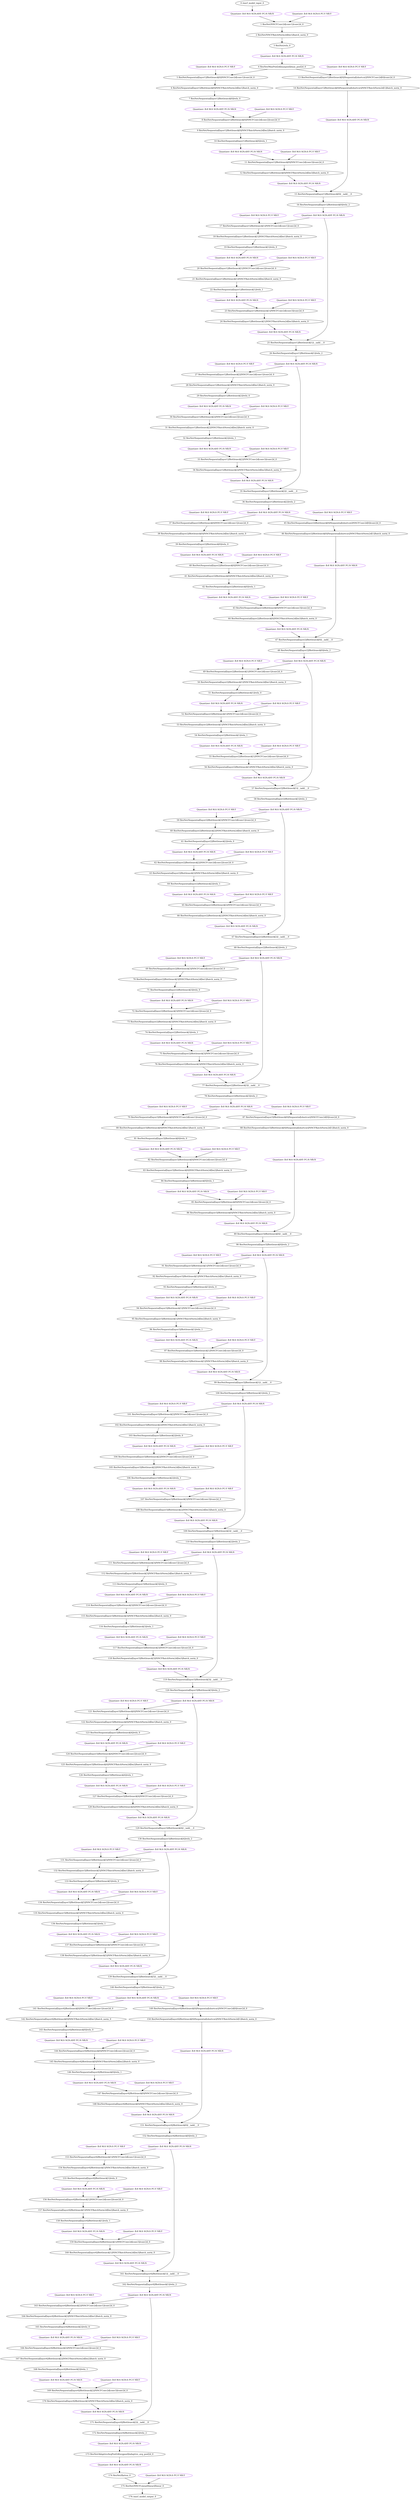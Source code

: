 strict digraph  {
"0 /nncf_model_input_0" [id=0, type=nncf_model_input];
"1 ResNet/NNCFConv2d[conv1]/conv2d_0" [id=1, type=conv2d];
"2 ResNet/NNCFBatchNorm2d[bn1]/batch_norm_0" [id=2, type=batch_norm];
"3 ResNet/relu_0" [id=3, type=relu];
"4 ResNet/MaxPool2d[maxpool]/max_pool2d_0" [id=4, type=max_pool2d];
"5 ResNet/Sequential[layer1]/Bottleneck[0]/NNCFConv2d[conv1]/conv2d_0" [id=5, type=conv2d];
"6 ResNet/Sequential[layer1]/Bottleneck[0]/NNCFBatchNorm2d[bn1]/batch_norm_0" [id=6, type=batch_norm];
"7 ResNet/Sequential[layer1]/Bottleneck[0]/relu_0" [id=7, type=relu];
"8 ResNet/Sequential[layer1]/Bottleneck[0]/NNCFConv2d[conv2]/conv2d_0" [id=8, type=conv2d];
"9 ResNet/Sequential[layer1]/Bottleneck[0]/NNCFBatchNorm2d[bn2]/batch_norm_0" [id=9, type=batch_norm];
"10 ResNet/Sequential[layer1]/Bottleneck[0]/relu_1" [id=10, type=relu];
"11 ResNet/Sequential[layer1]/Bottleneck[0]/NNCFConv2d[conv3]/conv2d_0" [id=11, type=conv2d];
"12 ResNet/Sequential[layer1]/Bottleneck[0]/NNCFBatchNorm2d[bn3]/batch_norm_0" [id=12, type=batch_norm];
"13 ResNet/Sequential[layer1]/Bottleneck[0]/Sequential[shortcut]/NNCFConv2d[0]/conv2d_0" [id=13, type=conv2d];
"14 ResNet/Sequential[layer1]/Bottleneck[0]/Sequential[shortcut]/NNCFBatchNorm2d[1]/batch_norm_0" [id=14, type=batch_norm];
"15 ResNet/Sequential[layer1]/Bottleneck[0]/__iadd___0" [id=15, type=__iadd__];
"16 ResNet/Sequential[layer1]/Bottleneck[0]/relu_2" [id=16, type=relu];
"17 ResNet/Sequential[layer1]/Bottleneck[1]/NNCFConv2d[conv1]/conv2d_0" [id=17, type=conv2d];
"18 ResNet/Sequential[layer1]/Bottleneck[1]/NNCFBatchNorm2d[bn1]/batch_norm_0" [id=18, type=batch_norm];
"19 ResNet/Sequential[layer1]/Bottleneck[1]/relu_0" [id=19, type=relu];
"20 ResNet/Sequential[layer1]/Bottleneck[1]/NNCFConv2d[conv2]/conv2d_0" [id=20, type=conv2d];
"21 ResNet/Sequential[layer1]/Bottleneck[1]/NNCFBatchNorm2d[bn2]/batch_norm_0" [id=21, type=batch_norm];
"22 ResNet/Sequential[layer1]/Bottleneck[1]/relu_1" [id=22, type=relu];
"23 ResNet/Sequential[layer1]/Bottleneck[1]/NNCFConv2d[conv3]/conv2d_0" [id=23, type=conv2d];
"24 ResNet/Sequential[layer1]/Bottleneck[1]/NNCFBatchNorm2d[bn3]/batch_norm_0" [id=24, type=batch_norm];
"25 ResNet/Sequential[layer1]/Bottleneck[1]/__iadd___0" [id=25, type=__iadd__];
"26 ResNet/Sequential[layer1]/Bottleneck[1]/relu_2" [id=26, type=relu];
"27 ResNet/Sequential[layer1]/Bottleneck[2]/NNCFConv2d[conv1]/conv2d_0" [id=27, type=conv2d];
"28 ResNet/Sequential[layer1]/Bottleneck[2]/NNCFBatchNorm2d[bn1]/batch_norm_0" [id=28, type=batch_norm];
"29 ResNet/Sequential[layer1]/Bottleneck[2]/relu_0" [id=29, type=relu];
"30 ResNet/Sequential[layer1]/Bottleneck[2]/NNCFConv2d[conv2]/conv2d_0" [id=30, type=conv2d];
"31 ResNet/Sequential[layer1]/Bottleneck[2]/NNCFBatchNorm2d[bn2]/batch_norm_0" [id=31, type=batch_norm];
"32 ResNet/Sequential[layer1]/Bottleneck[2]/relu_1" [id=32, type=relu];
"33 ResNet/Sequential[layer1]/Bottleneck[2]/NNCFConv2d[conv3]/conv2d_0" [id=33, type=conv2d];
"34 ResNet/Sequential[layer1]/Bottleneck[2]/NNCFBatchNorm2d[bn3]/batch_norm_0" [id=34, type=batch_norm];
"35 ResNet/Sequential[layer1]/Bottleneck[2]/__iadd___0" [id=35, type=__iadd__];
"36 ResNet/Sequential[layer1]/Bottleneck[2]/relu_2" [id=36, type=relu];
"37 ResNet/Sequential[layer2]/Bottleneck[0]/NNCFConv2d[conv1]/conv2d_0" [id=37, type=conv2d];
"38 ResNet/Sequential[layer2]/Bottleneck[0]/NNCFBatchNorm2d[bn1]/batch_norm_0" [id=38, type=batch_norm];
"39 ResNet/Sequential[layer2]/Bottleneck[0]/relu_0" [id=39, type=relu];
"40 ResNet/Sequential[layer2]/Bottleneck[0]/NNCFConv2d[conv2]/conv2d_0" [id=40, type=conv2d];
"41 ResNet/Sequential[layer2]/Bottleneck[0]/NNCFBatchNorm2d[bn2]/batch_norm_0" [id=41, type=batch_norm];
"42 ResNet/Sequential[layer2]/Bottleneck[0]/relu_1" [id=42, type=relu];
"43 ResNet/Sequential[layer2]/Bottleneck[0]/NNCFConv2d[conv3]/conv2d_0" [id=43, type=conv2d];
"44 ResNet/Sequential[layer2]/Bottleneck[0]/NNCFBatchNorm2d[bn3]/batch_norm_0" [id=44, type=batch_norm];
"45 ResNet/Sequential[layer2]/Bottleneck[0]/Sequential[shortcut]/NNCFConv2d[0]/conv2d_0" [id=45, type=conv2d];
"46 ResNet/Sequential[layer2]/Bottleneck[0]/Sequential[shortcut]/NNCFBatchNorm2d[1]/batch_norm_0" [id=46, type=batch_norm];
"47 ResNet/Sequential[layer2]/Bottleneck[0]/__iadd___0" [id=47, type=__iadd__];
"48 ResNet/Sequential[layer2]/Bottleneck[0]/relu_2" [id=48, type=relu];
"49 ResNet/Sequential[layer2]/Bottleneck[1]/NNCFConv2d[conv1]/conv2d_0" [id=49, type=conv2d];
"50 ResNet/Sequential[layer2]/Bottleneck[1]/NNCFBatchNorm2d[bn1]/batch_norm_0" [id=50, type=batch_norm];
"51 ResNet/Sequential[layer2]/Bottleneck[1]/relu_0" [id=51, type=relu];
"52 ResNet/Sequential[layer2]/Bottleneck[1]/NNCFConv2d[conv2]/conv2d_0" [id=52, type=conv2d];
"53 ResNet/Sequential[layer2]/Bottleneck[1]/NNCFBatchNorm2d[bn2]/batch_norm_0" [id=53, type=batch_norm];
"54 ResNet/Sequential[layer2]/Bottleneck[1]/relu_1" [id=54, type=relu];
"55 ResNet/Sequential[layer2]/Bottleneck[1]/NNCFConv2d[conv3]/conv2d_0" [id=55, type=conv2d];
"56 ResNet/Sequential[layer2]/Bottleneck[1]/NNCFBatchNorm2d[bn3]/batch_norm_0" [id=56, type=batch_norm];
"57 ResNet/Sequential[layer2]/Bottleneck[1]/__iadd___0" [id=57, type=__iadd__];
"58 ResNet/Sequential[layer2]/Bottleneck[1]/relu_2" [id=58, type=relu];
"59 ResNet/Sequential[layer2]/Bottleneck[2]/NNCFConv2d[conv1]/conv2d_0" [id=59, type=conv2d];
"60 ResNet/Sequential[layer2]/Bottleneck[2]/NNCFBatchNorm2d[bn1]/batch_norm_0" [id=60, type=batch_norm];
"61 ResNet/Sequential[layer2]/Bottleneck[2]/relu_0" [id=61, type=relu];
"62 ResNet/Sequential[layer2]/Bottleneck[2]/NNCFConv2d[conv2]/conv2d_0" [id=62, type=conv2d];
"63 ResNet/Sequential[layer2]/Bottleneck[2]/NNCFBatchNorm2d[bn2]/batch_norm_0" [id=63, type=batch_norm];
"64 ResNet/Sequential[layer2]/Bottleneck[2]/relu_1" [id=64, type=relu];
"65 ResNet/Sequential[layer2]/Bottleneck[2]/NNCFConv2d[conv3]/conv2d_0" [id=65, type=conv2d];
"66 ResNet/Sequential[layer2]/Bottleneck[2]/NNCFBatchNorm2d[bn3]/batch_norm_0" [id=66, type=batch_norm];
"67 ResNet/Sequential[layer2]/Bottleneck[2]/__iadd___0" [id=67, type=__iadd__];
"68 ResNet/Sequential[layer2]/Bottleneck[2]/relu_2" [id=68, type=relu];
"69 ResNet/Sequential[layer2]/Bottleneck[3]/NNCFConv2d[conv1]/conv2d_0" [id=69, type=conv2d];
"70 ResNet/Sequential[layer2]/Bottleneck[3]/NNCFBatchNorm2d[bn1]/batch_norm_0" [id=70, type=batch_norm];
"71 ResNet/Sequential[layer2]/Bottleneck[3]/relu_0" [id=71, type=relu];
"72 ResNet/Sequential[layer2]/Bottleneck[3]/NNCFConv2d[conv2]/conv2d_0" [id=72, type=conv2d];
"73 ResNet/Sequential[layer2]/Bottleneck[3]/NNCFBatchNorm2d[bn2]/batch_norm_0" [id=73, type=batch_norm];
"74 ResNet/Sequential[layer2]/Bottleneck[3]/relu_1" [id=74, type=relu];
"75 ResNet/Sequential[layer2]/Bottleneck[3]/NNCFConv2d[conv3]/conv2d_0" [id=75, type=conv2d];
"76 ResNet/Sequential[layer2]/Bottleneck[3]/NNCFBatchNorm2d[bn3]/batch_norm_0" [id=76, type=batch_norm];
"77 ResNet/Sequential[layer2]/Bottleneck[3]/__iadd___0" [id=77, type=__iadd__];
"78 ResNet/Sequential[layer2]/Bottleneck[3]/relu_2" [id=78, type=relu];
"79 ResNet/Sequential[layer3]/Bottleneck[0]/NNCFConv2d[conv1]/conv2d_0" [id=79, type=conv2d];
"80 ResNet/Sequential[layer3]/Bottleneck[0]/NNCFBatchNorm2d[bn1]/batch_norm_0" [id=80, type=batch_norm];
"81 ResNet/Sequential[layer3]/Bottleneck[0]/relu_0" [id=81, type=relu];
"82 ResNet/Sequential[layer3]/Bottleneck[0]/NNCFConv2d[conv2]/conv2d_0" [id=82, type=conv2d];
"83 ResNet/Sequential[layer3]/Bottleneck[0]/NNCFBatchNorm2d[bn2]/batch_norm_0" [id=83, type=batch_norm];
"84 ResNet/Sequential[layer3]/Bottleneck[0]/relu_1" [id=84, type=relu];
"85 ResNet/Sequential[layer3]/Bottleneck[0]/NNCFConv2d[conv3]/conv2d_0" [id=85, type=conv2d];
"86 ResNet/Sequential[layer3]/Bottleneck[0]/NNCFBatchNorm2d[bn3]/batch_norm_0" [id=86, type=batch_norm];
"87 ResNet/Sequential[layer3]/Bottleneck[0]/Sequential[shortcut]/NNCFConv2d[0]/conv2d_0" [id=87, type=conv2d];
"88 ResNet/Sequential[layer3]/Bottleneck[0]/Sequential[shortcut]/NNCFBatchNorm2d[1]/batch_norm_0" [id=88, type=batch_norm];
"89 ResNet/Sequential[layer3]/Bottleneck[0]/__iadd___0" [id=89, type=__iadd__];
"90 ResNet/Sequential[layer3]/Bottleneck[0]/relu_2" [id=90, type=relu];
"91 ResNet/Sequential[layer3]/Bottleneck[1]/NNCFConv2d[conv1]/conv2d_0" [id=91, type=conv2d];
"92 ResNet/Sequential[layer3]/Bottleneck[1]/NNCFBatchNorm2d[bn1]/batch_norm_0" [id=92, type=batch_norm];
"93 ResNet/Sequential[layer3]/Bottleneck[1]/relu_0" [id=93, type=relu];
"94 ResNet/Sequential[layer3]/Bottleneck[1]/NNCFConv2d[conv2]/conv2d_0" [id=94, type=conv2d];
"95 ResNet/Sequential[layer3]/Bottleneck[1]/NNCFBatchNorm2d[bn2]/batch_norm_0" [id=95, type=batch_norm];
"96 ResNet/Sequential[layer3]/Bottleneck[1]/relu_1" [id=96, type=relu];
"97 ResNet/Sequential[layer3]/Bottleneck[1]/NNCFConv2d[conv3]/conv2d_0" [id=97, type=conv2d];
"98 ResNet/Sequential[layer3]/Bottleneck[1]/NNCFBatchNorm2d[bn3]/batch_norm_0" [id=98, type=batch_norm];
"99 ResNet/Sequential[layer3]/Bottleneck[1]/__iadd___0" [id=99, type=__iadd__];
"100 ResNet/Sequential[layer3]/Bottleneck[1]/relu_2" [id=100, type=relu];
"101 ResNet/Sequential[layer3]/Bottleneck[2]/NNCFConv2d[conv1]/conv2d_0" [id=101, type=conv2d];
"102 ResNet/Sequential[layer3]/Bottleneck[2]/NNCFBatchNorm2d[bn1]/batch_norm_0" [id=102, type=batch_norm];
"103 ResNet/Sequential[layer3]/Bottleneck[2]/relu_0" [id=103, type=relu];
"104 ResNet/Sequential[layer3]/Bottleneck[2]/NNCFConv2d[conv2]/conv2d_0" [id=104, type=conv2d];
"105 ResNet/Sequential[layer3]/Bottleneck[2]/NNCFBatchNorm2d[bn2]/batch_norm_0" [id=105, type=batch_norm];
"106 ResNet/Sequential[layer3]/Bottleneck[2]/relu_1" [id=106, type=relu];
"107 ResNet/Sequential[layer3]/Bottleneck[2]/NNCFConv2d[conv3]/conv2d_0" [id=107, type=conv2d];
"108 ResNet/Sequential[layer3]/Bottleneck[2]/NNCFBatchNorm2d[bn3]/batch_norm_0" [id=108, type=batch_norm];
"109 ResNet/Sequential[layer3]/Bottleneck[2]/__iadd___0" [id=109, type=__iadd__];
"110 ResNet/Sequential[layer3]/Bottleneck[2]/relu_2" [id=110, type=relu];
"111 ResNet/Sequential[layer3]/Bottleneck[3]/NNCFConv2d[conv1]/conv2d_0" [id=111, type=conv2d];
"112 ResNet/Sequential[layer3]/Bottleneck[3]/NNCFBatchNorm2d[bn1]/batch_norm_0" [id=112, type=batch_norm];
"113 ResNet/Sequential[layer3]/Bottleneck[3]/relu_0" [id=113, type=relu];
"114 ResNet/Sequential[layer3]/Bottleneck[3]/NNCFConv2d[conv2]/conv2d_0" [id=114, type=conv2d];
"115 ResNet/Sequential[layer3]/Bottleneck[3]/NNCFBatchNorm2d[bn2]/batch_norm_0" [id=115, type=batch_norm];
"116 ResNet/Sequential[layer3]/Bottleneck[3]/relu_1" [id=116, type=relu];
"117 ResNet/Sequential[layer3]/Bottleneck[3]/NNCFConv2d[conv3]/conv2d_0" [id=117, type=conv2d];
"118 ResNet/Sequential[layer3]/Bottleneck[3]/NNCFBatchNorm2d[bn3]/batch_norm_0" [id=118, type=batch_norm];
"119 ResNet/Sequential[layer3]/Bottleneck[3]/__iadd___0" [id=119, type=__iadd__];
"120 ResNet/Sequential[layer3]/Bottleneck[3]/relu_2" [id=120, type=relu];
"121 ResNet/Sequential[layer3]/Bottleneck[4]/NNCFConv2d[conv1]/conv2d_0" [id=121, type=conv2d];
"122 ResNet/Sequential[layer3]/Bottleneck[4]/NNCFBatchNorm2d[bn1]/batch_norm_0" [id=122, type=batch_norm];
"123 ResNet/Sequential[layer3]/Bottleneck[4]/relu_0" [id=123, type=relu];
"124 ResNet/Sequential[layer3]/Bottleneck[4]/NNCFConv2d[conv2]/conv2d_0" [id=124, type=conv2d];
"125 ResNet/Sequential[layer3]/Bottleneck[4]/NNCFBatchNorm2d[bn2]/batch_norm_0" [id=125, type=batch_norm];
"126 ResNet/Sequential[layer3]/Bottleneck[4]/relu_1" [id=126, type=relu];
"127 ResNet/Sequential[layer3]/Bottleneck[4]/NNCFConv2d[conv3]/conv2d_0" [id=127, type=conv2d];
"128 ResNet/Sequential[layer3]/Bottleneck[4]/NNCFBatchNorm2d[bn3]/batch_norm_0" [id=128, type=batch_norm];
"129 ResNet/Sequential[layer3]/Bottleneck[4]/__iadd___0" [id=129, type=__iadd__];
"130 ResNet/Sequential[layer3]/Bottleneck[4]/relu_2" [id=130, type=relu];
"131 ResNet/Sequential[layer3]/Bottleneck[5]/NNCFConv2d[conv1]/conv2d_0" [id=131, type=conv2d];
"132 ResNet/Sequential[layer3]/Bottleneck[5]/NNCFBatchNorm2d[bn1]/batch_norm_0" [id=132, type=batch_norm];
"133 ResNet/Sequential[layer3]/Bottleneck[5]/relu_0" [id=133, type=relu];
"134 ResNet/Sequential[layer3]/Bottleneck[5]/NNCFConv2d[conv2]/conv2d_0" [id=134, type=conv2d];
"135 ResNet/Sequential[layer3]/Bottleneck[5]/NNCFBatchNorm2d[bn2]/batch_norm_0" [id=135, type=batch_norm];
"136 ResNet/Sequential[layer3]/Bottleneck[5]/relu_1" [id=136, type=relu];
"137 ResNet/Sequential[layer3]/Bottleneck[5]/NNCFConv2d[conv3]/conv2d_0" [id=137, type=conv2d];
"138 ResNet/Sequential[layer3]/Bottleneck[5]/NNCFBatchNorm2d[bn3]/batch_norm_0" [id=138, type=batch_norm];
"139 ResNet/Sequential[layer3]/Bottleneck[5]/__iadd___0" [id=139, type=__iadd__];
"140 ResNet/Sequential[layer3]/Bottleneck[5]/relu_2" [id=140, type=relu];
"141 ResNet/Sequential[layer4]/Bottleneck[0]/NNCFConv2d[conv1]/conv2d_0" [id=141, type=conv2d];
"142 ResNet/Sequential[layer4]/Bottleneck[0]/NNCFBatchNorm2d[bn1]/batch_norm_0" [id=142, type=batch_norm];
"143 ResNet/Sequential[layer4]/Bottleneck[0]/relu_0" [id=143, type=relu];
"144 ResNet/Sequential[layer4]/Bottleneck[0]/NNCFConv2d[conv2]/conv2d_0" [id=144, type=conv2d];
"145 ResNet/Sequential[layer4]/Bottleneck[0]/NNCFBatchNorm2d[bn2]/batch_norm_0" [id=145, type=batch_norm];
"146 ResNet/Sequential[layer4]/Bottleneck[0]/relu_1" [id=146, type=relu];
"147 ResNet/Sequential[layer4]/Bottleneck[0]/NNCFConv2d[conv3]/conv2d_0" [id=147, type=conv2d];
"148 ResNet/Sequential[layer4]/Bottleneck[0]/NNCFBatchNorm2d[bn3]/batch_norm_0" [id=148, type=batch_norm];
"149 ResNet/Sequential[layer4]/Bottleneck[0]/Sequential[shortcut]/NNCFConv2d[0]/conv2d_0" [id=149, type=conv2d];
"150 ResNet/Sequential[layer4]/Bottleneck[0]/Sequential[shortcut]/NNCFBatchNorm2d[1]/batch_norm_0" [id=150, type=batch_norm];
"151 ResNet/Sequential[layer4]/Bottleneck[0]/__iadd___0" [id=151, type=__iadd__];
"152 ResNet/Sequential[layer4]/Bottleneck[0]/relu_2" [id=152, type=relu];
"153 ResNet/Sequential[layer4]/Bottleneck[1]/NNCFConv2d[conv1]/conv2d_0" [id=153, type=conv2d];
"154 ResNet/Sequential[layer4]/Bottleneck[1]/NNCFBatchNorm2d[bn1]/batch_norm_0" [id=154, type=batch_norm];
"155 ResNet/Sequential[layer4]/Bottleneck[1]/relu_0" [id=155, type=relu];
"156 ResNet/Sequential[layer4]/Bottleneck[1]/NNCFConv2d[conv2]/conv2d_0" [id=156, type=conv2d];
"157 ResNet/Sequential[layer4]/Bottleneck[1]/NNCFBatchNorm2d[bn2]/batch_norm_0" [id=157, type=batch_norm];
"158 ResNet/Sequential[layer4]/Bottleneck[1]/relu_1" [id=158, type=relu];
"159 ResNet/Sequential[layer4]/Bottleneck[1]/NNCFConv2d[conv3]/conv2d_0" [id=159, type=conv2d];
"160 ResNet/Sequential[layer4]/Bottleneck[1]/NNCFBatchNorm2d[bn3]/batch_norm_0" [id=160, type=batch_norm];
"161 ResNet/Sequential[layer4]/Bottleneck[1]/__iadd___0" [id=161, type=__iadd__];
"162 ResNet/Sequential[layer4]/Bottleneck[1]/relu_2" [id=162, type=relu];
"163 ResNet/Sequential[layer4]/Bottleneck[2]/NNCFConv2d[conv1]/conv2d_0" [id=163, type=conv2d];
"164 ResNet/Sequential[layer4]/Bottleneck[2]/NNCFBatchNorm2d[bn1]/batch_norm_0" [id=164, type=batch_norm];
"165 ResNet/Sequential[layer4]/Bottleneck[2]/relu_0" [id=165, type=relu];
"166 ResNet/Sequential[layer4]/Bottleneck[2]/NNCFConv2d[conv2]/conv2d_0" [id=166, type=conv2d];
"167 ResNet/Sequential[layer4]/Bottleneck[2]/NNCFBatchNorm2d[bn2]/batch_norm_0" [id=167, type=batch_norm];
"168 ResNet/Sequential[layer4]/Bottleneck[2]/relu_1" [id=168, type=relu];
"169 ResNet/Sequential[layer4]/Bottleneck[2]/NNCFConv2d[conv3]/conv2d_0" [id=169, type=conv2d];
"170 ResNet/Sequential[layer4]/Bottleneck[2]/NNCFBatchNorm2d[bn3]/batch_norm_0" [id=170, type=batch_norm];
"171 ResNet/Sequential[layer4]/Bottleneck[2]/__iadd___0" [id=171, type=__iadd__];
"172 ResNet/Sequential[layer4]/Bottleneck[2]/relu_2" [id=172, type=relu];
"173 ResNet/AdaptiveAvgPool2d[avgpool]/adaptive_avg_pool2d_0" [id=173, type=adaptive_avg_pool2d];
"174 ResNet/flatten_0" [id=174, type=flatten];
"175 ResNet/NNCFLinear[linear]/linear_0" [id=175, type=linear];
"176 /nncf_model_output_0" [id=176, type=nncf_model_output];
"/nncf_model_input_0|OUT" [color=purple, id=0, label="Quantizer: B:8 M:S SGN:ANY PC:N NR:N"];
"ResNet/NNCFConv2d[conv1]/conv2d_0|WEIGHT" [color=purple, id=1, label="Quantizer: B:8 M:S SGN:S PC:Y NR:Y"];
"ResNet/relu_0|OUT" [color=purple, id=3, label="Quantizer: B:8 M:S SGN:ANY PC:N NR:N"];
"ResNet/Sequential[layer1]/Bottleneck[0]/NNCFConv2d[conv1]/conv2d_0|WEIGHT" [color=purple, id=5, label="Quantizer: B:8 M:S SGN:S PC:Y NR:Y"];
"ResNet/Sequential[layer1]/Bottleneck[0]/relu_0|OUT" [color=purple, id=7, label="Quantizer: B:8 M:S SGN:ANY PC:N NR:N"];
"ResNet/Sequential[layer1]/Bottleneck[0]/NNCFConv2d[conv2]/conv2d_0|WEIGHT" [color=purple, id=8, label="Quantizer: B:8 M:S SGN:S PC:Y NR:Y"];
"ResNet/Sequential[layer1]/Bottleneck[0]/relu_1|OUT" [color=purple, id=10, label="Quantizer: B:8 M:S SGN:ANY PC:N NR:N"];
"ResNet/Sequential[layer1]/Bottleneck[0]/NNCFConv2d[conv3]/conv2d_0|WEIGHT" [color=purple, id=11, label="Quantizer: B:8 M:S SGN:S PC:Y NR:Y"];
"ResNet/Sequential[layer1]/Bottleneck[0]/NNCFBatchNorm2d[bn3]/batch_norm_0|OUT" [color=purple, id=12, label="Quantizer: B:8 M:S SGN:ANY PC:N NR:N"];
"ResNet/Sequential[layer1]/Bottleneck[0]/Sequential[shortcut]/NNCFConv2d[0]/conv2d_0|WEIGHT" [color=purple, id=13, label="Quantizer: B:8 M:S SGN:S PC:Y NR:Y"];
"ResNet/Sequential[layer1]/Bottleneck[0]/Sequential[shortcut]/NNCFBatchNorm2d[1]/batch_norm_0|OUT" [color=purple, id=14, label="Quantizer: B:8 M:S SGN:ANY PC:N NR:N"];
"ResNet/Sequential[layer1]/Bottleneck[0]/relu_2|OUT" [color=purple, id=16, label="Quantizer: B:8 M:S SGN:ANY PC:N NR:N"];
"ResNet/Sequential[layer1]/Bottleneck[1]/NNCFConv2d[conv1]/conv2d_0|WEIGHT" [color=purple, id=17, label="Quantizer: B:8 M:S SGN:S PC:Y NR:Y"];
"ResNet/Sequential[layer1]/Bottleneck[1]/relu_0|OUT" [color=purple, id=19, label="Quantizer: B:8 M:S SGN:ANY PC:N NR:N"];
"ResNet/Sequential[layer1]/Bottleneck[1]/NNCFConv2d[conv2]/conv2d_0|WEIGHT" [color=purple, id=20, label="Quantizer: B:8 M:S SGN:S PC:Y NR:Y"];
"ResNet/Sequential[layer1]/Bottleneck[1]/relu_1|OUT" [color=purple, id=22, label="Quantizer: B:8 M:S SGN:ANY PC:N NR:N"];
"ResNet/Sequential[layer1]/Bottleneck[1]/NNCFConv2d[conv3]/conv2d_0|WEIGHT" [color=purple, id=23, label="Quantizer: B:8 M:S SGN:S PC:Y NR:Y"];
"ResNet/Sequential[layer1]/Bottleneck[1]/NNCFBatchNorm2d[bn3]/batch_norm_0|OUT" [color=purple, id=24, label="Quantizer: B:8 M:S SGN:ANY PC:N NR:N"];
"ResNet/Sequential[layer1]/Bottleneck[1]/relu_2|OUT" [color=purple, id=26, label="Quantizer: B:8 M:S SGN:ANY PC:N NR:N"];
"ResNet/Sequential[layer1]/Bottleneck[2]/NNCFConv2d[conv1]/conv2d_0|WEIGHT" [color=purple, id=27, label="Quantizer: B:8 M:S SGN:S PC:Y NR:Y"];
"ResNet/Sequential[layer1]/Bottleneck[2]/relu_0|OUT" [color=purple, id=29, label="Quantizer: B:8 M:S SGN:ANY PC:N NR:N"];
"ResNet/Sequential[layer1]/Bottleneck[2]/NNCFConv2d[conv2]/conv2d_0|WEIGHT" [color=purple, id=30, label="Quantizer: B:8 M:S SGN:S PC:Y NR:Y"];
"ResNet/Sequential[layer1]/Bottleneck[2]/relu_1|OUT" [color=purple, id=32, label="Quantizer: B:8 M:S SGN:ANY PC:N NR:N"];
"ResNet/Sequential[layer1]/Bottleneck[2]/NNCFConv2d[conv3]/conv2d_0|WEIGHT" [color=purple, id=33, label="Quantizer: B:8 M:S SGN:S PC:Y NR:Y"];
"ResNet/Sequential[layer1]/Bottleneck[2]/NNCFBatchNorm2d[bn3]/batch_norm_0|OUT" [color=purple, id=34, label="Quantizer: B:8 M:S SGN:ANY PC:N NR:N"];
"ResNet/Sequential[layer1]/Bottleneck[2]/relu_2|OUT" [color=purple, id=36, label="Quantizer: B:8 M:S SGN:ANY PC:N NR:N"];
"ResNet/Sequential[layer2]/Bottleneck[0]/NNCFConv2d[conv1]/conv2d_0|WEIGHT" [color=purple, id=37, label="Quantizer: B:8 M:S SGN:S PC:Y NR:Y"];
"ResNet/Sequential[layer2]/Bottleneck[0]/relu_0|OUT" [color=purple, id=39, label="Quantizer: B:8 M:S SGN:ANY PC:N NR:N"];
"ResNet/Sequential[layer2]/Bottleneck[0]/NNCFConv2d[conv2]/conv2d_0|WEIGHT" [color=purple, id=40, label="Quantizer: B:8 M:S SGN:S PC:Y NR:Y"];
"ResNet/Sequential[layer2]/Bottleneck[0]/relu_1|OUT" [color=purple, id=42, label="Quantizer: B:8 M:S SGN:ANY PC:N NR:N"];
"ResNet/Sequential[layer2]/Bottleneck[0]/NNCFConv2d[conv3]/conv2d_0|WEIGHT" [color=purple, id=43, label="Quantizer: B:8 M:S SGN:S PC:Y NR:Y"];
"ResNet/Sequential[layer2]/Bottleneck[0]/NNCFBatchNorm2d[bn3]/batch_norm_0|OUT" [color=purple, id=44, label="Quantizer: B:8 M:S SGN:ANY PC:N NR:N"];
"ResNet/Sequential[layer2]/Bottleneck[0]/Sequential[shortcut]/NNCFConv2d[0]/conv2d_0|WEIGHT" [color=purple, id=45, label="Quantizer: B:8 M:S SGN:S PC:Y NR:Y"];
"ResNet/Sequential[layer2]/Bottleneck[0]/Sequential[shortcut]/NNCFBatchNorm2d[1]/batch_norm_0|OUT" [color=purple, id=46, label="Quantizer: B:8 M:S SGN:ANY PC:N NR:N"];
"ResNet/Sequential[layer2]/Bottleneck[0]/relu_2|OUT" [color=purple, id=48, label="Quantizer: B:8 M:S SGN:ANY PC:N NR:N"];
"ResNet/Sequential[layer2]/Bottleneck[1]/NNCFConv2d[conv1]/conv2d_0|WEIGHT" [color=purple, id=49, label="Quantizer: B:8 M:S SGN:S PC:Y NR:Y"];
"ResNet/Sequential[layer2]/Bottleneck[1]/relu_0|OUT" [color=purple, id=51, label="Quantizer: B:8 M:S SGN:ANY PC:N NR:N"];
"ResNet/Sequential[layer2]/Bottleneck[1]/NNCFConv2d[conv2]/conv2d_0|WEIGHT" [color=purple, id=52, label="Quantizer: B:8 M:S SGN:S PC:Y NR:Y"];
"ResNet/Sequential[layer2]/Bottleneck[1]/relu_1|OUT" [color=purple, id=54, label="Quantizer: B:8 M:S SGN:ANY PC:N NR:N"];
"ResNet/Sequential[layer2]/Bottleneck[1]/NNCFConv2d[conv3]/conv2d_0|WEIGHT" [color=purple, id=55, label="Quantizer: B:8 M:S SGN:S PC:Y NR:Y"];
"ResNet/Sequential[layer2]/Bottleneck[1]/NNCFBatchNorm2d[bn3]/batch_norm_0|OUT" [color=purple, id=56, label="Quantizer: B:8 M:S SGN:ANY PC:N NR:N"];
"ResNet/Sequential[layer2]/Bottleneck[1]/relu_2|OUT" [color=purple, id=58, label="Quantizer: B:8 M:S SGN:ANY PC:N NR:N"];
"ResNet/Sequential[layer2]/Bottleneck[2]/NNCFConv2d[conv1]/conv2d_0|WEIGHT" [color=purple, id=59, label="Quantizer: B:8 M:S SGN:S PC:Y NR:Y"];
"ResNet/Sequential[layer2]/Bottleneck[2]/relu_0|OUT" [color=purple, id=61, label="Quantizer: B:8 M:S SGN:ANY PC:N NR:N"];
"ResNet/Sequential[layer2]/Bottleneck[2]/NNCFConv2d[conv2]/conv2d_0|WEIGHT" [color=purple, id=62, label="Quantizer: B:8 M:S SGN:S PC:Y NR:Y"];
"ResNet/Sequential[layer2]/Bottleneck[2]/relu_1|OUT" [color=purple, id=64, label="Quantizer: B:8 M:S SGN:ANY PC:N NR:N"];
"ResNet/Sequential[layer2]/Bottleneck[2]/NNCFConv2d[conv3]/conv2d_0|WEIGHT" [color=purple, id=65, label="Quantizer: B:8 M:S SGN:S PC:Y NR:Y"];
"ResNet/Sequential[layer2]/Bottleneck[2]/NNCFBatchNorm2d[bn3]/batch_norm_0|OUT" [color=purple, id=66, label="Quantizer: B:8 M:S SGN:ANY PC:N NR:N"];
"ResNet/Sequential[layer2]/Bottleneck[2]/relu_2|OUT" [color=purple, id=68, label="Quantizer: B:8 M:S SGN:ANY PC:N NR:N"];
"ResNet/Sequential[layer2]/Bottleneck[3]/NNCFConv2d[conv1]/conv2d_0|WEIGHT" [color=purple, id=69, label="Quantizer: B:8 M:S SGN:S PC:Y NR:Y"];
"ResNet/Sequential[layer2]/Bottleneck[3]/relu_0|OUT" [color=purple, id=71, label="Quantizer: B:8 M:S SGN:ANY PC:N NR:N"];
"ResNet/Sequential[layer2]/Bottleneck[3]/NNCFConv2d[conv2]/conv2d_0|WEIGHT" [color=purple, id=72, label="Quantizer: B:8 M:S SGN:S PC:Y NR:Y"];
"ResNet/Sequential[layer2]/Bottleneck[3]/relu_1|OUT" [color=purple, id=74, label="Quantizer: B:8 M:S SGN:ANY PC:N NR:N"];
"ResNet/Sequential[layer2]/Bottleneck[3]/NNCFConv2d[conv3]/conv2d_0|WEIGHT" [color=purple, id=75, label="Quantizer: B:8 M:S SGN:S PC:Y NR:Y"];
"ResNet/Sequential[layer2]/Bottleneck[3]/NNCFBatchNorm2d[bn3]/batch_norm_0|OUT" [color=purple, id=76, label="Quantizer: B:8 M:S SGN:ANY PC:N NR:N"];
"ResNet/Sequential[layer2]/Bottleneck[3]/relu_2|OUT" [color=purple, id=78, label="Quantizer: B:8 M:S SGN:ANY PC:N NR:N"];
"ResNet/Sequential[layer3]/Bottleneck[0]/NNCFConv2d[conv1]/conv2d_0|WEIGHT" [color=purple, id=79, label="Quantizer: B:8 M:S SGN:S PC:Y NR:Y"];
"ResNet/Sequential[layer3]/Bottleneck[0]/relu_0|OUT" [color=purple, id=81, label="Quantizer: B:8 M:S SGN:ANY PC:N NR:N"];
"ResNet/Sequential[layer3]/Bottleneck[0]/NNCFConv2d[conv2]/conv2d_0|WEIGHT" [color=purple, id=82, label="Quantizer: B:8 M:S SGN:S PC:Y NR:Y"];
"ResNet/Sequential[layer3]/Bottleneck[0]/relu_1|OUT" [color=purple, id=84, label="Quantizer: B:8 M:S SGN:ANY PC:N NR:N"];
"ResNet/Sequential[layer3]/Bottleneck[0]/NNCFConv2d[conv3]/conv2d_0|WEIGHT" [color=purple, id=85, label="Quantizer: B:8 M:S SGN:S PC:Y NR:Y"];
"ResNet/Sequential[layer3]/Bottleneck[0]/NNCFBatchNorm2d[bn3]/batch_norm_0|OUT" [color=purple, id=86, label="Quantizer: B:8 M:S SGN:ANY PC:N NR:N"];
"ResNet/Sequential[layer3]/Bottleneck[0]/Sequential[shortcut]/NNCFConv2d[0]/conv2d_0|WEIGHT" [color=purple, id=87, label="Quantizer: B:8 M:S SGN:S PC:Y NR:Y"];
"ResNet/Sequential[layer3]/Bottleneck[0]/Sequential[shortcut]/NNCFBatchNorm2d[1]/batch_norm_0|OUT" [color=purple, id=88, label="Quantizer: B:8 M:S SGN:ANY PC:N NR:N"];
"ResNet/Sequential[layer3]/Bottleneck[0]/relu_2|OUT" [color=purple, id=90, label="Quantizer: B:8 M:S SGN:ANY PC:N NR:N"];
"ResNet/Sequential[layer3]/Bottleneck[1]/NNCFConv2d[conv1]/conv2d_0|WEIGHT" [color=purple, id=91, label="Quantizer: B:8 M:S SGN:S PC:Y NR:Y"];
"ResNet/Sequential[layer3]/Bottleneck[1]/relu_0|OUT" [color=purple, id=93, label="Quantizer: B:8 M:S SGN:ANY PC:N NR:N"];
"ResNet/Sequential[layer3]/Bottleneck[1]/NNCFConv2d[conv2]/conv2d_0|WEIGHT" [color=purple, id=94, label="Quantizer: B:8 M:S SGN:S PC:Y NR:Y"];
"ResNet/Sequential[layer3]/Bottleneck[1]/relu_1|OUT" [color=purple, id=96, label="Quantizer: B:8 M:S SGN:ANY PC:N NR:N"];
"ResNet/Sequential[layer3]/Bottleneck[1]/NNCFConv2d[conv3]/conv2d_0|WEIGHT" [color=purple, id=97, label="Quantizer: B:8 M:S SGN:S PC:Y NR:Y"];
"ResNet/Sequential[layer3]/Bottleneck[1]/NNCFBatchNorm2d[bn3]/batch_norm_0|OUT" [color=purple, id=98, label="Quantizer: B:8 M:S SGN:ANY PC:N NR:N"];
"ResNet/Sequential[layer3]/Bottleneck[1]/relu_2|OUT" [color=purple, id=100, label="Quantizer: B:8 M:S SGN:ANY PC:N NR:N"];
"ResNet/Sequential[layer3]/Bottleneck[2]/NNCFConv2d[conv1]/conv2d_0|WEIGHT" [color=purple, id=101, label="Quantizer: B:8 M:S SGN:S PC:Y NR:Y"];
"ResNet/Sequential[layer3]/Bottleneck[2]/relu_0|OUT" [color=purple, id=103, label="Quantizer: B:8 M:S SGN:ANY PC:N NR:N"];
"ResNet/Sequential[layer3]/Bottleneck[2]/NNCFConv2d[conv2]/conv2d_0|WEIGHT" [color=purple, id=104, label="Quantizer: B:8 M:S SGN:S PC:Y NR:Y"];
"ResNet/Sequential[layer3]/Bottleneck[2]/relu_1|OUT" [color=purple, id=106, label="Quantizer: B:8 M:S SGN:ANY PC:N NR:N"];
"ResNet/Sequential[layer3]/Bottleneck[2]/NNCFConv2d[conv3]/conv2d_0|WEIGHT" [color=purple, id=107, label="Quantizer: B:8 M:S SGN:S PC:Y NR:Y"];
"ResNet/Sequential[layer3]/Bottleneck[2]/NNCFBatchNorm2d[bn3]/batch_norm_0|OUT" [color=purple, id=108, label="Quantizer: B:8 M:S SGN:ANY PC:N NR:N"];
"ResNet/Sequential[layer3]/Bottleneck[2]/relu_2|OUT" [color=purple, id=110, label="Quantizer: B:8 M:S SGN:ANY PC:N NR:N"];
"ResNet/Sequential[layer3]/Bottleneck[3]/NNCFConv2d[conv1]/conv2d_0|WEIGHT" [color=purple, id=111, label="Quantizer: B:8 M:S SGN:S PC:Y NR:Y"];
"ResNet/Sequential[layer3]/Bottleneck[3]/relu_0|OUT" [color=purple, id=113, label="Quantizer: B:8 M:S SGN:ANY PC:N NR:N"];
"ResNet/Sequential[layer3]/Bottleneck[3]/NNCFConv2d[conv2]/conv2d_0|WEIGHT" [color=purple, id=114, label="Quantizer: B:8 M:S SGN:S PC:Y NR:Y"];
"ResNet/Sequential[layer3]/Bottleneck[3]/relu_1|OUT" [color=purple, id=116, label="Quantizer: B:8 M:S SGN:ANY PC:N NR:N"];
"ResNet/Sequential[layer3]/Bottleneck[3]/NNCFConv2d[conv3]/conv2d_0|WEIGHT" [color=purple, id=117, label="Quantizer: B:8 M:S SGN:S PC:Y NR:Y"];
"ResNet/Sequential[layer3]/Bottleneck[3]/NNCFBatchNorm2d[bn3]/batch_norm_0|OUT" [color=purple, id=118, label="Quantizer: B:8 M:S SGN:ANY PC:N NR:N"];
"ResNet/Sequential[layer3]/Bottleneck[3]/relu_2|OUT" [color=purple, id=120, label="Quantizer: B:8 M:S SGN:ANY PC:N NR:N"];
"ResNet/Sequential[layer3]/Bottleneck[4]/NNCFConv2d[conv1]/conv2d_0|WEIGHT" [color=purple, id=121, label="Quantizer: B:8 M:S SGN:S PC:Y NR:Y"];
"ResNet/Sequential[layer3]/Bottleneck[4]/relu_0|OUT" [color=purple, id=123, label="Quantizer: B:8 M:S SGN:ANY PC:N NR:N"];
"ResNet/Sequential[layer3]/Bottleneck[4]/NNCFConv2d[conv2]/conv2d_0|WEIGHT" [color=purple, id=124, label="Quantizer: B:8 M:S SGN:S PC:Y NR:Y"];
"ResNet/Sequential[layer3]/Bottleneck[4]/relu_1|OUT" [color=purple, id=126, label="Quantizer: B:8 M:S SGN:ANY PC:N NR:N"];
"ResNet/Sequential[layer3]/Bottleneck[4]/NNCFConv2d[conv3]/conv2d_0|WEIGHT" [color=purple, id=127, label="Quantizer: B:8 M:S SGN:S PC:Y NR:Y"];
"ResNet/Sequential[layer3]/Bottleneck[4]/NNCFBatchNorm2d[bn3]/batch_norm_0|OUT" [color=purple, id=128, label="Quantizer: B:8 M:S SGN:ANY PC:N NR:N"];
"ResNet/Sequential[layer3]/Bottleneck[4]/relu_2|OUT" [color=purple, id=130, label="Quantizer: B:8 M:S SGN:ANY PC:N NR:N"];
"ResNet/Sequential[layer3]/Bottleneck[5]/NNCFConv2d[conv1]/conv2d_0|WEIGHT" [color=purple, id=131, label="Quantizer: B:8 M:S SGN:S PC:Y NR:Y"];
"ResNet/Sequential[layer3]/Bottleneck[5]/relu_0|OUT" [color=purple, id=133, label="Quantizer: B:8 M:S SGN:ANY PC:N NR:N"];
"ResNet/Sequential[layer3]/Bottleneck[5]/NNCFConv2d[conv2]/conv2d_0|WEIGHT" [color=purple, id=134, label="Quantizer: B:8 M:S SGN:S PC:Y NR:Y"];
"ResNet/Sequential[layer3]/Bottleneck[5]/relu_1|OUT" [color=purple, id=136, label="Quantizer: B:8 M:S SGN:ANY PC:N NR:N"];
"ResNet/Sequential[layer3]/Bottleneck[5]/NNCFConv2d[conv3]/conv2d_0|WEIGHT" [color=purple, id=137, label="Quantizer: B:8 M:S SGN:S PC:Y NR:Y"];
"ResNet/Sequential[layer3]/Bottleneck[5]/NNCFBatchNorm2d[bn3]/batch_norm_0|OUT" [color=purple, id=138, label="Quantizer: B:8 M:S SGN:ANY PC:N NR:N"];
"ResNet/Sequential[layer3]/Bottleneck[5]/relu_2|OUT" [color=purple, id=140, label="Quantizer: B:8 M:S SGN:ANY PC:N NR:N"];
"ResNet/Sequential[layer4]/Bottleneck[0]/NNCFConv2d[conv1]/conv2d_0|WEIGHT" [color=purple, id=141, label="Quantizer: B:8 M:S SGN:S PC:Y NR:Y"];
"ResNet/Sequential[layer4]/Bottleneck[0]/relu_0|OUT" [color=purple, id=143, label="Quantizer: B:8 M:S SGN:ANY PC:N NR:N"];
"ResNet/Sequential[layer4]/Bottleneck[0]/NNCFConv2d[conv2]/conv2d_0|WEIGHT" [color=purple, id=144, label="Quantizer: B:8 M:S SGN:S PC:Y NR:Y"];
"ResNet/Sequential[layer4]/Bottleneck[0]/relu_1|OUT" [color=purple, id=146, label="Quantizer: B:8 M:S SGN:ANY PC:N NR:N"];
"ResNet/Sequential[layer4]/Bottleneck[0]/NNCFConv2d[conv3]/conv2d_0|WEIGHT" [color=purple, id=147, label="Quantizer: B:8 M:S SGN:S PC:Y NR:Y"];
"ResNet/Sequential[layer4]/Bottleneck[0]/NNCFBatchNorm2d[bn3]/batch_norm_0|OUT" [color=purple, id=148, label="Quantizer: B:8 M:S SGN:ANY PC:N NR:N"];
"ResNet/Sequential[layer4]/Bottleneck[0]/Sequential[shortcut]/NNCFConv2d[0]/conv2d_0|WEIGHT" [color=purple, id=149, label="Quantizer: B:8 M:S SGN:S PC:Y NR:Y"];
"ResNet/Sequential[layer4]/Bottleneck[0]/Sequential[shortcut]/NNCFBatchNorm2d[1]/batch_norm_0|OUT" [color=purple, id=150, label="Quantizer: B:8 M:S SGN:ANY PC:N NR:N"];
"ResNet/Sequential[layer4]/Bottleneck[0]/relu_2|OUT" [color=purple, id=152, label="Quantizer: B:8 M:S SGN:ANY PC:N NR:N"];
"ResNet/Sequential[layer4]/Bottleneck[1]/NNCFConv2d[conv1]/conv2d_0|WEIGHT" [color=purple, id=153, label="Quantizer: B:8 M:S SGN:S PC:Y NR:Y"];
"ResNet/Sequential[layer4]/Bottleneck[1]/relu_0|OUT" [color=purple, id=155, label="Quantizer: B:8 M:S SGN:ANY PC:N NR:N"];
"ResNet/Sequential[layer4]/Bottleneck[1]/NNCFConv2d[conv2]/conv2d_0|WEIGHT" [color=purple, id=156, label="Quantizer: B:8 M:S SGN:S PC:Y NR:Y"];
"ResNet/Sequential[layer4]/Bottleneck[1]/relu_1|OUT" [color=purple, id=158, label="Quantizer: B:8 M:S SGN:ANY PC:N NR:N"];
"ResNet/Sequential[layer4]/Bottleneck[1]/NNCFConv2d[conv3]/conv2d_0|WEIGHT" [color=purple, id=159, label="Quantizer: B:8 M:S SGN:S PC:Y NR:Y"];
"ResNet/Sequential[layer4]/Bottleneck[1]/NNCFBatchNorm2d[bn3]/batch_norm_0|OUT" [color=purple, id=160, label="Quantizer: B:8 M:S SGN:ANY PC:N NR:N"];
"ResNet/Sequential[layer4]/Bottleneck[1]/relu_2|OUT" [color=purple, id=162, label="Quantizer: B:8 M:S SGN:ANY PC:N NR:N"];
"ResNet/Sequential[layer4]/Bottleneck[2]/NNCFConv2d[conv1]/conv2d_0|WEIGHT" [color=purple, id=163, label="Quantizer: B:8 M:S SGN:S PC:Y NR:Y"];
"ResNet/Sequential[layer4]/Bottleneck[2]/relu_0|OUT" [color=purple, id=165, label="Quantizer: B:8 M:S SGN:ANY PC:N NR:N"];
"ResNet/Sequential[layer4]/Bottleneck[2]/NNCFConv2d[conv2]/conv2d_0|WEIGHT" [color=purple, id=166, label="Quantizer: B:8 M:S SGN:S PC:Y NR:Y"];
"ResNet/Sequential[layer4]/Bottleneck[2]/relu_1|OUT" [color=purple, id=168, label="Quantizer: B:8 M:S SGN:ANY PC:N NR:N"];
"ResNet/Sequential[layer4]/Bottleneck[2]/NNCFConv2d[conv3]/conv2d_0|WEIGHT" [color=purple, id=169, label="Quantizer: B:8 M:S SGN:S PC:Y NR:Y"];
"ResNet/Sequential[layer4]/Bottleneck[2]/NNCFBatchNorm2d[bn3]/batch_norm_0|OUT" [color=purple, id=170, label="Quantizer: B:8 M:S SGN:ANY PC:N NR:N"];
"ResNet/Sequential[layer4]/Bottleneck[2]/relu_2|OUT" [color=purple, id=172, label="Quantizer: B:8 M:S SGN:ANY PC:N NR:N"];
"ResNet/AdaptiveAvgPool2d[avgpool]/adaptive_avg_pool2d_0|OUT" [color=purple, id=173, label="Quantizer: B:8 M:S SGN:ANY PC:N NR:N"];
"ResNet/NNCFLinear[linear]/linear_0|WEIGHT" [color=purple, id=175, label="Quantizer: B:8 M:S SGN:S PC:Y NR:Y"];
"0 /nncf_model_input_0" -> "/nncf_model_input_0|OUT";
"1 ResNet/NNCFConv2d[conv1]/conv2d_0" -> "2 ResNet/NNCFBatchNorm2d[bn1]/batch_norm_0";
"2 ResNet/NNCFBatchNorm2d[bn1]/batch_norm_0" -> "3 ResNet/relu_0";
"3 ResNet/relu_0" -> "ResNet/relu_0|OUT";
"4 ResNet/MaxPool2d[maxpool]/max_pool2d_0" -> "5 ResNet/Sequential[layer1]/Bottleneck[0]/NNCFConv2d[conv1]/conv2d_0";
"4 ResNet/MaxPool2d[maxpool]/max_pool2d_0" -> "13 ResNet/Sequential[layer1]/Bottleneck[0]/Sequential[shortcut]/NNCFConv2d[0]/conv2d_0";
"5 ResNet/Sequential[layer1]/Bottleneck[0]/NNCFConv2d[conv1]/conv2d_0" -> "6 ResNet/Sequential[layer1]/Bottleneck[0]/NNCFBatchNorm2d[bn1]/batch_norm_0";
"6 ResNet/Sequential[layer1]/Bottleneck[0]/NNCFBatchNorm2d[bn1]/batch_norm_0" -> "7 ResNet/Sequential[layer1]/Bottleneck[0]/relu_0";
"7 ResNet/Sequential[layer1]/Bottleneck[0]/relu_0" -> "ResNet/Sequential[layer1]/Bottleneck[0]/relu_0|OUT";
"8 ResNet/Sequential[layer1]/Bottleneck[0]/NNCFConv2d[conv2]/conv2d_0" -> "9 ResNet/Sequential[layer1]/Bottleneck[0]/NNCFBatchNorm2d[bn2]/batch_norm_0";
"9 ResNet/Sequential[layer1]/Bottleneck[0]/NNCFBatchNorm2d[bn2]/batch_norm_0" -> "10 ResNet/Sequential[layer1]/Bottleneck[0]/relu_1";
"10 ResNet/Sequential[layer1]/Bottleneck[0]/relu_1" -> "ResNet/Sequential[layer1]/Bottleneck[0]/relu_1|OUT";
"11 ResNet/Sequential[layer1]/Bottleneck[0]/NNCFConv2d[conv3]/conv2d_0" -> "12 ResNet/Sequential[layer1]/Bottleneck[0]/NNCFBatchNorm2d[bn3]/batch_norm_0";
"12 ResNet/Sequential[layer1]/Bottleneck[0]/NNCFBatchNorm2d[bn3]/batch_norm_0" -> "ResNet/Sequential[layer1]/Bottleneck[0]/NNCFBatchNorm2d[bn3]/batch_norm_0|OUT";
"13 ResNet/Sequential[layer1]/Bottleneck[0]/Sequential[shortcut]/NNCFConv2d[0]/conv2d_0" -> "14 ResNet/Sequential[layer1]/Bottleneck[0]/Sequential[shortcut]/NNCFBatchNorm2d[1]/batch_norm_0";
"14 ResNet/Sequential[layer1]/Bottleneck[0]/Sequential[shortcut]/NNCFBatchNorm2d[1]/batch_norm_0" -> "ResNet/Sequential[layer1]/Bottleneck[0]/Sequential[shortcut]/NNCFBatchNorm2d[1]/batch_norm_0|OUT";
"15 ResNet/Sequential[layer1]/Bottleneck[0]/__iadd___0" -> "16 ResNet/Sequential[layer1]/Bottleneck[0]/relu_2";
"16 ResNet/Sequential[layer1]/Bottleneck[0]/relu_2" -> "ResNet/Sequential[layer1]/Bottleneck[0]/relu_2|OUT";
"17 ResNet/Sequential[layer1]/Bottleneck[1]/NNCFConv2d[conv1]/conv2d_0" -> "18 ResNet/Sequential[layer1]/Bottleneck[1]/NNCFBatchNorm2d[bn1]/batch_norm_0";
"18 ResNet/Sequential[layer1]/Bottleneck[1]/NNCFBatchNorm2d[bn1]/batch_norm_0" -> "19 ResNet/Sequential[layer1]/Bottleneck[1]/relu_0";
"19 ResNet/Sequential[layer1]/Bottleneck[1]/relu_0" -> "ResNet/Sequential[layer1]/Bottleneck[1]/relu_0|OUT";
"20 ResNet/Sequential[layer1]/Bottleneck[1]/NNCFConv2d[conv2]/conv2d_0" -> "21 ResNet/Sequential[layer1]/Bottleneck[1]/NNCFBatchNorm2d[bn2]/batch_norm_0";
"21 ResNet/Sequential[layer1]/Bottleneck[1]/NNCFBatchNorm2d[bn2]/batch_norm_0" -> "22 ResNet/Sequential[layer1]/Bottleneck[1]/relu_1";
"22 ResNet/Sequential[layer1]/Bottleneck[1]/relu_1" -> "ResNet/Sequential[layer1]/Bottleneck[1]/relu_1|OUT";
"23 ResNet/Sequential[layer1]/Bottleneck[1]/NNCFConv2d[conv3]/conv2d_0" -> "24 ResNet/Sequential[layer1]/Bottleneck[1]/NNCFBatchNorm2d[bn3]/batch_norm_0";
"24 ResNet/Sequential[layer1]/Bottleneck[1]/NNCFBatchNorm2d[bn3]/batch_norm_0" -> "ResNet/Sequential[layer1]/Bottleneck[1]/NNCFBatchNorm2d[bn3]/batch_norm_0|OUT";
"25 ResNet/Sequential[layer1]/Bottleneck[1]/__iadd___0" -> "26 ResNet/Sequential[layer1]/Bottleneck[1]/relu_2";
"26 ResNet/Sequential[layer1]/Bottleneck[1]/relu_2" -> "ResNet/Sequential[layer1]/Bottleneck[1]/relu_2|OUT";
"27 ResNet/Sequential[layer1]/Bottleneck[2]/NNCFConv2d[conv1]/conv2d_0" -> "28 ResNet/Sequential[layer1]/Bottleneck[2]/NNCFBatchNorm2d[bn1]/batch_norm_0";
"28 ResNet/Sequential[layer1]/Bottleneck[2]/NNCFBatchNorm2d[bn1]/batch_norm_0" -> "29 ResNet/Sequential[layer1]/Bottleneck[2]/relu_0";
"29 ResNet/Sequential[layer1]/Bottleneck[2]/relu_0" -> "ResNet/Sequential[layer1]/Bottleneck[2]/relu_0|OUT";
"30 ResNet/Sequential[layer1]/Bottleneck[2]/NNCFConv2d[conv2]/conv2d_0" -> "31 ResNet/Sequential[layer1]/Bottleneck[2]/NNCFBatchNorm2d[bn2]/batch_norm_0";
"31 ResNet/Sequential[layer1]/Bottleneck[2]/NNCFBatchNorm2d[bn2]/batch_norm_0" -> "32 ResNet/Sequential[layer1]/Bottleneck[2]/relu_1";
"32 ResNet/Sequential[layer1]/Bottleneck[2]/relu_1" -> "ResNet/Sequential[layer1]/Bottleneck[2]/relu_1|OUT";
"33 ResNet/Sequential[layer1]/Bottleneck[2]/NNCFConv2d[conv3]/conv2d_0" -> "34 ResNet/Sequential[layer1]/Bottleneck[2]/NNCFBatchNorm2d[bn3]/batch_norm_0";
"34 ResNet/Sequential[layer1]/Bottleneck[2]/NNCFBatchNorm2d[bn3]/batch_norm_0" -> "ResNet/Sequential[layer1]/Bottleneck[2]/NNCFBatchNorm2d[bn3]/batch_norm_0|OUT";
"35 ResNet/Sequential[layer1]/Bottleneck[2]/__iadd___0" -> "36 ResNet/Sequential[layer1]/Bottleneck[2]/relu_2";
"36 ResNet/Sequential[layer1]/Bottleneck[2]/relu_2" -> "ResNet/Sequential[layer1]/Bottleneck[2]/relu_2|OUT";
"37 ResNet/Sequential[layer2]/Bottleneck[0]/NNCFConv2d[conv1]/conv2d_0" -> "38 ResNet/Sequential[layer2]/Bottleneck[0]/NNCFBatchNorm2d[bn1]/batch_norm_0";
"38 ResNet/Sequential[layer2]/Bottleneck[0]/NNCFBatchNorm2d[bn1]/batch_norm_0" -> "39 ResNet/Sequential[layer2]/Bottleneck[0]/relu_0";
"39 ResNet/Sequential[layer2]/Bottleneck[0]/relu_0" -> "ResNet/Sequential[layer2]/Bottleneck[0]/relu_0|OUT";
"40 ResNet/Sequential[layer2]/Bottleneck[0]/NNCFConv2d[conv2]/conv2d_0" -> "41 ResNet/Sequential[layer2]/Bottleneck[0]/NNCFBatchNorm2d[bn2]/batch_norm_0";
"41 ResNet/Sequential[layer2]/Bottleneck[0]/NNCFBatchNorm2d[bn2]/batch_norm_0" -> "42 ResNet/Sequential[layer2]/Bottleneck[0]/relu_1";
"42 ResNet/Sequential[layer2]/Bottleneck[0]/relu_1" -> "ResNet/Sequential[layer2]/Bottleneck[0]/relu_1|OUT";
"43 ResNet/Sequential[layer2]/Bottleneck[0]/NNCFConv2d[conv3]/conv2d_0" -> "44 ResNet/Sequential[layer2]/Bottleneck[0]/NNCFBatchNorm2d[bn3]/batch_norm_0";
"44 ResNet/Sequential[layer2]/Bottleneck[0]/NNCFBatchNorm2d[bn3]/batch_norm_0" -> "ResNet/Sequential[layer2]/Bottleneck[0]/NNCFBatchNorm2d[bn3]/batch_norm_0|OUT";
"45 ResNet/Sequential[layer2]/Bottleneck[0]/Sequential[shortcut]/NNCFConv2d[0]/conv2d_0" -> "46 ResNet/Sequential[layer2]/Bottleneck[0]/Sequential[shortcut]/NNCFBatchNorm2d[1]/batch_norm_0";
"46 ResNet/Sequential[layer2]/Bottleneck[0]/Sequential[shortcut]/NNCFBatchNorm2d[1]/batch_norm_0" -> "ResNet/Sequential[layer2]/Bottleneck[0]/Sequential[shortcut]/NNCFBatchNorm2d[1]/batch_norm_0|OUT";
"47 ResNet/Sequential[layer2]/Bottleneck[0]/__iadd___0" -> "48 ResNet/Sequential[layer2]/Bottleneck[0]/relu_2";
"48 ResNet/Sequential[layer2]/Bottleneck[0]/relu_2" -> "ResNet/Sequential[layer2]/Bottleneck[0]/relu_2|OUT";
"49 ResNet/Sequential[layer2]/Bottleneck[1]/NNCFConv2d[conv1]/conv2d_0" -> "50 ResNet/Sequential[layer2]/Bottleneck[1]/NNCFBatchNorm2d[bn1]/batch_norm_0";
"50 ResNet/Sequential[layer2]/Bottleneck[1]/NNCFBatchNorm2d[bn1]/batch_norm_0" -> "51 ResNet/Sequential[layer2]/Bottleneck[1]/relu_0";
"51 ResNet/Sequential[layer2]/Bottleneck[1]/relu_0" -> "ResNet/Sequential[layer2]/Bottleneck[1]/relu_0|OUT";
"52 ResNet/Sequential[layer2]/Bottleneck[1]/NNCFConv2d[conv2]/conv2d_0" -> "53 ResNet/Sequential[layer2]/Bottleneck[1]/NNCFBatchNorm2d[bn2]/batch_norm_0";
"53 ResNet/Sequential[layer2]/Bottleneck[1]/NNCFBatchNorm2d[bn2]/batch_norm_0" -> "54 ResNet/Sequential[layer2]/Bottleneck[1]/relu_1";
"54 ResNet/Sequential[layer2]/Bottleneck[1]/relu_1" -> "ResNet/Sequential[layer2]/Bottleneck[1]/relu_1|OUT";
"55 ResNet/Sequential[layer2]/Bottleneck[1]/NNCFConv2d[conv3]/conv2d_0" -> "56 ResNet/Sequential[layer2]/Bottleneck[1]/NNCFBatchNorm2d[bn3]/batch_norm_0";
"56 ResNet/Sequential[layer2]/Bottleneck[1]/NNCFBatchNorm2d[bn3]/batch_norm_0" -> "ResNet/Sequential[layer2]/Bottleneck[1]/NNCFBatchNorm2d[bn3]/batch_norm_0|OUT";
"57 ResNet/Sequential[layer2]/Bottleneck[1]/__iadd___0" -> "58 ResNet/Sequential[layer2]/Bottleneck[1]/relu_2";
"58 ResNet/Sequential[layer2]/Bottleneck[1]/relu_2" -> "ResNet/Sequential[layer2]/Bottleneck[1]/relu_2|OUT";
"59 ResNet/Sequential[layer2]/Bottleneck[2]/NNCFConv2d[conv1]/conv2d_0" -> "60 ResNet/Sequential[layer2]/Bottleneck[2]/NNCFBatchNorm2d[bn1]/batch_norm_0";
"60 ResNet/Sequential[layer2]/Bottleneck[2]/NNCFBatchNorm2d[bn1]/batch_norm_0" -> "61 ResNet/Sequential[layer2]/Bottleneck[2]/relu_0";
"61 ResNet/Sequential[layer2]/Bottleneck[2]/relu_0" -> "ResNet/Sequential[layer2]/Bottleneck[2]/relu_0|OUT";
"62 ResNet/Sequential[layer2]/Bottleneck[2]/NNCFConv2d[conv2]/conv2d_0" -> "63 ResNet/Sequential[layer2]/Bottleneck[2]/NNCFBatchNorm2d[bn2]/batch_norm_0";
"63 ResNet/Sequential[layer2]/Bottleneck[2]/NNCFBatchNorm2d[bn2]/batch_norm_0" -> "64 ResNet/Sequential[layer2]/Bottleneck[2]/relu_1";
"64 ResNet/Sequential[layer2]/Bottleneck[2]/relu_1" -> "ResNet/Sequential[layer2]/Bottleneck[2]/relu_1|OUT";
"65 ResNet/Sequential[layer2]/Bottleneck[2]/NNCFConv2d[conv3]/conv2d_0" -> "66 ResNet/Sequential[layer2]/Bottleneck[2]/NNCFBatchNorm2d[bn3]/batch_norm_0";
"66 ResNet/Sequential[layer2]/Bottleneck[2]/NNCFBatchNorm2d[bn3]/batch_norm_0" -> "ResNet/Sequential[layer2]/Bottleneck[2]/NNCFBatchNorm2d[bn3]/batch_norm_0|OUT";
"67 ResNet/Sequential[layer2]/Bottleneck[2]/__iadd___0" -> "68 ResNet/Sequential[layer2]/Bottleneck[2]/relu_2";
"68 ResNet/Sequential[layer2]/Bottleneck[2]/relu_2" -> "ResNet/Sequential[layer2]/Bottleneck[2]/relu_2|OUT";
"69 ResNet/Sequential[layer2]/Bottleneck[3]/NNCFConv2d[conv1]/conv2d_0" -> "70 ResNet/Sequential[layer2]/Bottleneck[3]/NNCFBatchNorm2d[bn1]/batch_norm_0";
"70 ResNet/Sequential[layer2]/Bottleneck[3]/NNCFBatchNorm2d[bn1]/batch_norm_0" -> "71 ResNet/Sequential[layer2]/Bottleneck[3]/relu_0";
"71 ResNet/Sequential[layer2]/Bottleneck[3]/relu_0" -> "ResNet/Sequential[layer2]/Bottleneck[3]/relu_0|OUT";
"72 ResNet/Sequential[layer2]/Bottleneck[3]/NNCFConv2d[conv2]/conv2d_0" -> "73 ResNet/Sequential[layer2]/Bottleneck[3]/NNCFBatchNorm2d[bn2]/batch_norm_0";
"73 ResNet/Sequential[layer2]/Bottleneck[3]/NNCFBatchNorm2d[bn2]/batch_norm_0" -> "74 ResNet/Sequential[layer2]/Bottleneck[3]/relu_1";
"74 ResNet/Sequential[layer2]/Bottleneck[3]/relu_1" -> "ResNet/Sequential[layer2]/Bottleneck[3]/relu_1|OUT";
"75 ResNet/Sequential[layer2]/Bottleneck[3]/NNCFConv2d[conv3]/conv2d_0" -> "76 ResNet/Sequential[layer2]/Bottleneck[3]/NNCFBatchNorm2d[bn3]/batch_norm_0";
"76 ResNet/Sequential[layer2]/Bottleneck[3]/NNCFBatchNorm2d[bn3]/batch_norm_0" -> "ResNet/Sequential[layer2]/Bottleneck[3]/NNCFBatchNorm2d[bn3]/batch_norm_0|OUT";
"77 ResNet/Sequential[layer2]/Bottleneck[3]/__iadd___0" -> "78 ResNet/Sequential[layer2]/Bottleneck[3]/relu_2";
"78 ResNet/Sequential[layer2]/Bottleneck[3]/relu_2" -> "ResNet/Sequential[layer2]/Bottleneck[3]/relu_2|OUT";
"79 ResNet/Sequential[layer3]/Bottleneck[0]/NNCFConv2d[conv1]/conv2d_0" -> "80 ResNet/Sequential[layer3]/Bottleneck[0]/NNCFBatchNorm2d[bn1]/batch_norm_0";
"80 ResNet/Sequential[layer3]/Bottleneck[0]/NNCFBatchNorm2d[bn1]/batch_norm_0" -> "81 ResNet/Sequential[layer3]/Bottleneck[0]/relu_0";
"81 ResNet/Sequential[layer3]/Bottleneck[0]/relu_0" -> "ResNet/Sequential[layer3]/Bottleneck[0]/relu_0|OUT";
"82 ResNet/Sequential[layer3]/Bottleneck[0]/NNCFConv2d[conv2]/conv2d_0" -> "83 ResNet/Sequential[layer3]/Bottleneck[0]/NNCFBatchNorm2d[bn2]/batch_norm_0";
"83 ResNet/Sequential[layer3]/Bottleneck[0]/NNCFBatchNorm2d[bn2]/batch_norm_0" -> "84 ResNet/Sequential[layer3]/Bottleneck[0]/relu_1";
"84 ResNet/Sequential[layer3]/Bottleneck[0]/relu_1" -> "ResNet/Sequential[layer3]/Bottleneck[0]/relu_1|OUT";
"85 ResNet/Sequential[layer3]/Bottleneck[0]/NNCFConv2d[conv3]/conv2d_0" -> "86 ResNet/Sequential[layer3]/Bottleneck[0]/NNCFBatchNorm2d[bn3]/batch_norm_0";
"86 ResNet/Sequential[layer3]/Bottleneck[0]/NNCFBatchNorm2d[bn3]/batch_norm_0" -> "ResNet/Sequential[layer3]/Bottleneck[0]/NNCFBatchNorm2d[bn3]/batch_norm_0|OUT";
"87 ResNet/Sequential[layer3]/Bottleneck[0]/Sequential[shortcut]/NNCFConv2d[0]/conv2d_0" -> "88 ResNet/Sequential[layer3]/Bottleneck[0]/Sequential[shortcut]/NNCFBatchNorm2d[1]/batch_norm_0";
"88 ResNet/Sequential[layer3]/Bottleneck[0]/Sequential[shortcut]/NNCFBatchNorm2d[1]/batch_norm_0" -> "ResNet/Sequential[layer3]/Bottleneck[0]/Sequential[shortcut]/NNCFBatchNorm2d[1]/batch_norm_0|OUT";
"89 ResNet/Sequential[layer3]/Bottleneck[0]/__iadd___0" -> "90 ResNet/Sequential[layer3]/Bottleneck[0]/relu_2";
"90 ResNet/Sequential[layer3]/Bottleneck[0]/relu_2" -> "ResNet/Sequential[layer3]/Bottleneck[0]/relu_2|OUT";
"91 ResNet/Sequential[layer3]/Bottleneck[1]/NNCFConv2d[conv1]/conv2d_0" -> "92 ResNet/Sequential[layer3]/Bottleneck[1]/NNCFBatchNorm2d[bn1]/batch_norm_0";
"92 ResNet/Sequential[layer3]/Bottleneck[1]/NNCFBatchNorm2d[bn1]/batch_norm_0" -> "93 ResNet/Sequential[layer3]/Bottleneck[1]/relu_0";
"93 ResNet/Sequential[layer3]/Bottleneck[1]/relu_0" -> "ResNet/Sequential[layer3]/Bottleneck[1]/relu_0|OUT";
"94 ResNet/Sequential[layer3]/Bottleneck[1]/NNCFConv2d[conv2]/conv2d_0" -> "95 ResNet/Sequential[layer3]/Bottleneck[1]/NNCFBatchNorm2d[bn2]/batch_norm_0";
"95 ResNet/Sequential[layer3]/Bottleneck[1]/NNCFBatchNorm2d[bn2]/batch_norm_0" -> "96 ResNet/Sequential[layer3]/Bottleneck[1]/relu_1";
"96 ResNet/Sequential[layer3]/Bottleneck[1]/relu_1" -> "ResNet/Sequential[layer3]/Bottleneck[1]/relu_1|OUT";
"97 ResNet/Sequential[layer3]/Bottleneck[1]/NNCFConv2d[conv3]/conv2d_0" -> "98 ResNet/Sequential[layer3]/Bottleneck[1]/NNCFBatchNorm2d[bn3]/batch_norm_0";
"98 ResNet/Sequential[layer3]/Bottleneck[1]/NNCFBatchNorm2d[bn3]/batch_norm_0" -> "ResNet/Sequential[layer3]/Bottleneck[1]/NNCFBatchNorm2d[bn3]/batch_norm_0|OUT";
"99 ResNet/Sequential[layer3]/Bottleneck[1]/__iadd___0" -> "100 ResNet/Sequential[layer3]/Bottleneck[1]/relu_2";
"100 ResNet/Sequential[layer3]/Bottleneck[1]/relu_2" -> "ResNet/Sequential[layer3]/Bottleneck[1]/relu_2|OUT";
"101 ResNet/Sequential[layer3]/Bottleneck[2]/NNCFConv2d[conv1]/conv2d_0" -> "102 ResNet/Sequential[layer3]/Bottleneck[2]/NNCFBatchNorm2d[bn1]/batch_norm_0";
"102 ResNet/Sequential[layer3]/Bottleneck[2]/NNCFBatchNorm2d[bn1]/batch_norm_0" -> "103 ResNet/Sequential[layer3]/Bottleneck[2]/relu_0";
"103 ResNet/Sequential[layer3]/Bottleneck[2]/relu_0" -> "ResNet/Sequential[layer3]/Bottleneck[2]/relu_0|OUT";
"104 ResNet/Sequential[layer3]/Bottleneck[2]/NNCFConv2d[conv2]/conv2d_0" -> "105 ResNet/Sequential[layer3]/Bottleneck[2]/NNCFBatchNorm2d[bn2]/batch_norm_0";
"105 ResNet/Sequential[layer3]/Bottleneck[2]/NNCFBatchNorm2d[bn2]/batch_norm_0" -> "106 ResNet/Sequential[layer3]/Bottleneck[2]/relu_1";
"106 ResNet/Sequential[layer3]/Bottleneck[2]/relu_1" -> "ResNet/Sequential[layer3]/Bottleneck[2]/relu_1|OUT";
"107 ResNet/Sequential[layer3]/Bottleneck[2]/NNCFConv2d[conv3]/conv2d_0" -> "108 ResNet/Sequential[layer3]/Bottleneck[2]/NNCFBatchNorm2d[bn3]/batch_norm_0";
"108 ResNet/Sequential[layer3]/Bottleneck[2]/NNCFBatchNorm2d[bn3]/batch_norm_0" -> "ResNet/Sequential[layer3]/Bottleneck[2]/NNCFBatchNorm2d[bn3]/batch_norm_0|OUT";
"109 ResNet/Sequential[layer3]/Bottleneck[2]/__iadd___0" -> "110 ResNet/Sequential[layer3]/Bottleneck[2]/relu_2";
"110 ResNet/Sequential[layer3]/Bottleneck[2]/relu_2" -> "ResNet/Sequential[layer3]/Bottleneck[2]/relu_2|OUT";
"111 ResNet/Sequential[layer3]/Bottleneck[3]/NNCFConv2d[conv1]/conv2d_0" -> "112 ResNet/Sequential[layer3]/Bottleneck[3]/NNCFBatchNorm2d[bn1]/batch_norm_0";
"112 ResNet/Sequential[layer3]/Bottleneck[3]/NNCFBatchNorm2d[bn1]/batch_norm_0" -> "113 ResNet/Sequential[layer3]/Bottleneck[3]/relu_0";
"113 ResNet/Sequential[layer3]/Bottleneck[3]/relu_0" -> "ResNet/Sequential[layer3]/Bottleneck[3]/relu_0|OUT";
"114 ResNet/Sequential[layer3]/Bottleneck[3]/NNCFConv2d[conv2]/conv2d_0" -> "115 ResNet/Sequential[layer3]/Bottleneck[3]/NNCFBatchNorm2d[bn2]/batch_norm_0";
"115 ResNet/Sequential[layer3]/Bottleneck[3]/NNCFBatchNorm2d[bn2]/batch_norm_0" -> "116 ResNet/Sequential[layer3]/Bottleneck[3]/relu_1";
"116 ResNet/Sequential[layer3]/Bottleneck[3]/relu_1" -> "ResNet/Sequential[layer3]/Bottleneck[3]/relu_1|OUT";
"117 ResNet/Sequential[layer3]/Bottleneck[3]/NNCFConv2d[conv3]/conv2d_0" -> "118 ResNet/Sequential[layer3]/Bottleneck[3]/NNCFBatchNorm2d[bn3]/batch_norm_0";
"118 ResNet/Sequential[layer3]/Bottleneck[3]/NNCFBatchNorm2d[bn3]/batch_norm_0" -> "ResNet/Sequential[layer3]/Bottleneck[3]/NNCFBatchNorm2d[bn3]/batch_norm_0|OUT";
"119 ResNet/Sequential[layer3]/Bottleneck[3]/__iadd___0" -> "120 ResNet/Sequential[layer3]/Bottleneck[3]/relu_2";
"120 ResNet/Sequential[layer3]/Bottleneck[3]/relu_2" -> "ResNet/Sequential[layer3]/Bottleneck[3]/relu_2|OUT";
"121 ResNet/Sequential[layer3]/Bottleneck[4]/NNCFConv2d[conv1]/conv2d_0" -> "122 ResNet/Sequential[layer3]/Bottleneck[4]/NNCFBatchNorm2d[bn1]/batch_norm_0";
"122 ResNet/Sequential[layer3]/Bottleneck[4]/NNCFBatchNorm2d[bn1]/batch_norm_0" -> "123 ResNet/Sequential[layer3]/Bottleneck[4]/relu_0";
"123 ResNet/Sequential[layer3]/Bottleneck[4]/relu_0" -> "ResNet/Sequential[layer3]/Bottleneck[4]/relu_0|OUT";
"124 ResNet/Sequential[layer3]/Bottleneck[4]/NNCFConv2d[conv2]/conv2d_0" -> "125 ResNet/Sequential[layer3]/Bottleneck[4]/NNCFBatchNorm2d[bn2]/batch_norm_0";
"125 ResNet/Sequential[layer3]/Bottleneck[4]/NNCFBatchNorm2d[bn2]/batch_norm_0" -> "126 ResNet/Sequential[layer3]/Bottleneck[4]/relu_1";
"126 ResNet/Sequential[layer3]/Bottleneck[4]/relu_1" -> "ResNet/Sequential[layer3]/Bottleneck[4]/relu_1|OUT";
"127 ResNet/Sequential[layer3]/Bottleneck[4]/NNCFConv2d[conv3]/conv2d_0" -> "128 ResNet/Sequential[layer3]/Bottleneck[4]/NNCFBatchNorm2d[bn3]/batch_norm_0";
"128 ResNet/Sequential[layer3]/Bottleneck[4]/NNCFBatchNorm2d[bn3]/batch_norm_0" -> "ResNet/Sequential[layer3]/Bottleneck[4]/NNCFBatchNorm2d[bn3]/batch_norm_0|OUT";
"129 ResNet/Sequential[layer3]/Bottleneck[4]/__iadd___0" -> "130 ResNet/Sequential[layer3]/Bottleneck[4]/relu_2";
"130 ResNet/Sequential[layer3]/Bottleneck[4]/relu_2" -> "ResNet/Sequential[layer3]/Bottleneck[4]/relu_2|OUT";
"131 ResNet/Sequential[layer3]/Bottleneck[5]/NNCFConv2d[conv1]/conv2d_0" -> "132 ResNet/Sequential[layer3]/Bottleneck[5]/NNCFBatchNorm2d[bn1]/batch_norm_0";
"132 ResNet/Sequential[layer3]/Bottleneck[5]/NNCFBatchNorm2d[bn1]/batch_norm_0" -> "133 ResNet/Sequential[layer3]/Bottleneck[5]/relu_0";
"133 ResNet/Sequential[layer3]/Bottleneck[5]/relu_0" -> "ResNet/Sequential[layer3]/Bottleneck[5]/relu_0|OUT";
"134 ResNet/Sequential[layer3]/Bottleneck[5]/NNCFConv2d[conv2]/conv2d_0" -> "135 ResNet/Sequential[layer3]/Bottleneck[5]/NNCFBatchNorm2d[bn2]/batch_norm_0";
"135 ResNet/Sequential[layer3]/Bottleneck[5]/NNCFBatchNorm2d[bn2]/batch_norm_0" -> "136 ResNet/Sequential[layer3]/Bottleneck[5]/relu_1";
"136 ResNet/Sequential[layer3]/Bottleneck[5]/relu_1" -> "ResNet/Sequential[layer3]/Bottleneck[5]/relu_1|OUT";
"137 ResNet/Sequential[layer3]/Bottleneck[5]/NNCFConv2d[conv3]/conv2d_0" -> "138 ResNet/Sequential[layer3]/Bottleneck[5]/NNCFBatchNorm2d[bn3]/batch_norm_0";
"138 ResNet/Sequential[layer3]/Bottleneck[5]/NNCFBatchNorm2d[bn3]/batch_norm_0" -> "ResNet/Sequential[layer3]/Bottleneck[5]/NNCFBatchNorm2d[bn3]/batch_norm_0|OUT";
"139 ResNet/Sequential[layer3]/Bottleneck[5]/__iadd___0" -> "140 ResNet/Sequential[layer3]/Bottleneck[5]/relu_2";
"140 ResNet/Sequential[layer3]/Bottleneck[5]/relu_2" -> "ResNet/Sequential[layer3]/Bottleneck[5]/relu_2|OUT";
"141 ResNet/Sequential[layer4]/Bottleneck[0]/NNCFConv2d[conv1]/conv2d_0" -> "142 ResNet/Sequential[layer4]/Bottleneck[0]/NNCFBatchNorm2d[bn1]/batch_norm_0";
"142 ResNet/Sequential[layer4]/Bottleneck[0]/NNCFBatchNorm2d[bn1]/batch_norm_0" -> "143 ResNet/Sequential[layer4]/Bottleneck[0]/relu_0";
"143 ResNet/Sequential[layer4]/Bottleneck[0]/relu_0" -> "ResNet/Sequential[layer4]/Bottleneck[0]/relu_0|OUT";
"144 ResNet/Sequential[layer4]/Bottleneck[0]/NNCFConv2d[conv2]/conv2d_0" -> "145 ResNet/Sequential[layer4]/Bottleneck[0]/NNCFBatchNorm2d[bn2]/batch_norm_0";
"145 ResNet/Sequential[layer4]/Bottleneck[0]/NNCFBatchNorm2d[bn2]/batch_norm_0" -> "146 ResNet/Sequential[layer4]/Bottleneck[0]/relu_1";
"146 ResNet/Sequential[layer4]/Bottleneck[0]/relu_1" -> "ResNet/Sequential[layer4]/Bottleneck[0]/relu_1|OUT";
"147 ResNet/Sequential[layer4]/Bottleneck[0]/NNCFConv2d[conv3]/conv2d_0" -> "148 ResNet/Sequential[layer4]/Bottleneck[0]/NNCFBatchNorm2d[bn3]/batch_norm_0";
"148 ResNet/Sequential[layer4]/Bottleneck[0]/NNCFBatchNorm2d[bn3]/batch_norm_0" -> "ResNet/Sequential[layer4]/Bottleneck[0]/NNCFBatchNorm2d[bn3]/batch_norm_0|OUT";
"149 ResNet/Sequential[layer4]/Bottleneck[0]/Sequential[shortcut]/NNCFConv2d[0]/conv2d_0" -> "150 ResNet/Sequential[layer4]/Bottleneck[0]/Sequential[shortcut]/NNCFBatchNorm2d[1]/batch_norm_0";
"150 ResNet/Sequential[layer4]/Bottleneck[0]/Sequential[shortcut]/NNCFBatchNorm2d[1]/batch_norm_0" -> "ResNet/Sequential[layer4]/Bottleneck[0]/Sequential[shortcut]/NNCFBatchNorm2d[1]/batch_norm_0|OUT";
"151 ResNet/Sequential[layer4]/Bottleneck[0]/__iadd___0" -> "152 ResNet/Sequential[layer4]/Bottleneck[0]/relu_2";
"152 ResNet/Sequential[layer4]/Bottleneck[0]/relu_2" -> "ResNet/Sequential[layer4]/Bottleneck[0]/relu_2|OUT";
"153 ResNet/Sequential[layer4]/Bottleneck[1]/NNCFConv2d[conv1]/conv2d_0" -> "154 ResNet/Sequential[layer4]/Bottleneck[1]/NNCFBatchNorm2d[bn1]/batch_norm_0";
"154 ResNet/Sequential[layer4]/Bottleneck[1]/NNCFBatchNorm2d[bn1]/batch_norm_0" -> "155 ResNet/Sequential[layer4]/Bottleneck[1]/relu_0";
"155 ResNet/Sequential[layer4]/Bottleneck[1]/relu_0" -> "ResNet/Sequential[layer4]/Bottleneck[1]/relu_0|OUT";
"156 ResNet/Sequential[layer4]/Bottleneck[1]/NNCFConv2d[conv2]/conv2d_0" -> "157 ResNet/Sequential[layer4]/Bottleneck[1]/NNCFBatchNorm2d[bn2]/batch_norm_0";
"157 ResNet/Sequential[layer4]/Bottleneck[1]/NNCFBatchNorm2d[bn2]/batch_norm_0" -> "158 ResNet/Sequential[layer4]/Bottleneck[1]/relu_1";
"158 ResNet/Sequential[layer4]/Bottleneck[1]/relu_1" -> "ResNet/Sequential[layer4]/Bottleneck[1]/relu_1|OUT";
"159 ResNet/Sequential[layer4]/Bottleneck[1]/NNCFConv2d[conv3]/conv2d_0" -> "160 ResNet/Sequential[layer4]/Bottleneck[1]/NNCFBatchNorm2d[bn3]/batch_norm_0";
"160 ResNet/Sequential[layer4]/Bottleneck[1]/NNCFBatchNorm2d[bn3]/batch_norm_0" -> "ResNet/Sequential[layer4]/Bottleneck[1]/NNCFBatchNorm2d[bn3]/batch_norm_0|OUT";
"161 ResNet/Sequential[layer4]/Bottleneck[1]/__iadd___0" -> "162 ResNet/Sequential[layer4]/Bottleneck[1]/relu_2";
"162 ResNet/Sequential[layer4]/Bottleneck[1]/relu_2" -> "ResNet/Sequential[layer4]/Bottleneck[1]/relu_2|OUT";
"163 ResNet/Sequential[layer4]/Bottleneck[2]/NNCFConv2d[conv1]/conv2d_0" -> "164 ResNet/Sequential[layer4]/Bottleneck[2]/NNCFBatchNorm2d[bn1]/batch_norm_0";
"164 ResNet/Sequential[layer4]/Bottleneck[2]/NNCFBatchNorm2d[bn1]/batch_norm_0" -> "165 ResNet/Sequential[layer4]/Bottleneck[2]/relu_0";
"165 ResNet/Sequential[layer4]/Bottleneck[2]/relu_0" -> "ResNet/Sequential[layer4]/Bottleneck[2]/relu_0|OUT";
"166 ResNet/Sequential[layer4]/Bottleneck[2]/NNCFConv2d[conv2]/conv2d_0" -> "167 ResNet/Sequential[layer4]/Bottleneck[2]/NNCFBatchNorm2d[bn2]/batch_norm_0";
"167 ResNet/Sequential[layer4]/Bottleneck[2]/NNCFBatchNorm2d[bn2]/batch_norm_0" -> "168 ResNet/Sequential[layer4]/Bottleneck[2]/relu_1";
"168 ResNet/Sequential[layer4]/Bottleneck[2]/relu_1" -> "ResNet/Sequential[layer4]/Bottleneck[2]/relu_1|OUT";
"169 ResNet/Sequential[layer4]/Bottleneck[2]/NNCFConv2d[conv3]/conv2d_0" -> "170 ResNet/Sequential[layer4]/Bottleneck[2]/NNCFBatchNorm2d[bn3]/batch_norm_0";
"170 ResNet/Sequential[layer4]/Bottleneck[2]/NNCFBatchNorm2d[bn3]/batch_norm_0" -> "ResNet/Sequential[layer4]/Bottleneck[2]/NNCFBatchNorm2d[bn3]/batch_norm_0|OUT";
"171 ResNet/Sequential[layer4]/Bottleneck[2]/__iadd___0" -> "172 ResNet/Sequential[layer4]/Bottleneck[2]/relu_2";
"172 ResNet/Sequential[layer4]/Bottleneck[2]/relu_2" -> "ResNet/Sequential[layer4]/Bottleneck[2]/relu_2|OUT";
"173 ResNet/AdaptiveAvgPool2d[avgpool]/adaptive_avg_pool2d_0" -> "ResNet/AdaptiveAvgPool2d[avgpool]/adaptive_avg_pool2d_0|OUT";
"174 ResNet/flatten_0" -> "175 ResNet/NNCFLinear[linear]/linear_0";
"175 ResNet/NNCFLinear[linear]/linear_0" -> "176 /nncf_model_output_0";
"/nncf_model_input_0|OUT" -> "1 ResNet/NNCFConv2d[conv1]/conv2d_0";
"ResNet/NNCFConv2d[conv1]/conv2d_0|WEIGHT" -> "1 ResNet/NNCFConv2d[conv1]/conv2d_0";
"ResNet/relu_0|OUT" -> "4 ResNet/MaxPool2d[maxpool]/max_pool2d_0";
"ResNet/Sequential[layer1]/Bottleneck[0]/NNCFConv2d[conv1]/conv2d_0|WEIGHT" -> "5 ResNet/Sequential[layer1]/Bottleneck[0]/NNCFConv2d[conv1]/conv2d_0";
"ResNet/Sequential[layer1]/Bottleneck[0]/relu_0|OUT" -> "8 ResNet/Sequential[layer1]/Bottleneck[0]/NNCFConv2d[conv2]/conv2d_0";
"ResNet/Sequential[layer1]/Bottleneck[0]/NNCFConv2d[conv2]/conv2d_0|WEIGHT" -> "8 ResNet/Sequential[layer1]/Bottleneck[0]/NNCFConv2d[conv2]/conv2d_0";
"ResNet/Sequential[layer1]/Bottleneck[0]/relu_1|OUT" -> "11 ResNet/Sequential[layer1]/Bottleneck[0]/NNCFConv2d[conv3]/conv2d_0";
"ResNet/Sequential[layer1]/Bottleneck[0]/NNCFConv2d[conv3]/conv2d_0|WEIGHT" -> "11 ResNet/Sequential[layer1]/Bottleneck[0]/NNCFConv2d[conv3]/conv2d_0";
"ResNet/Sequential[layer1]/Bottleneck[0]/NNCFBatchNorm2d[bn3]/batch_norm_0|OUT" -> "15 ResNet/Sequential[layer1]/Bottleneck[0]/__iadd___0";
"ResNet/Sequential[layer1]/Bottleneck[0]/Sequential[shortcut]/NNCFConv2d[0]/conv2d_0|WEIGHT" -> "13 ResNet/Sequential[layer1]/Bottleneck[0]/Sequential[shortcut]/NNCFConv2d[0]/conv2d_0";
"ResNet/Sequential[layer1]/Bottleneck[0]/Sequential[shortcut]/NNCFBatchNorm2d[1]/batch_norm_0|OUT" -> "15 ResNet/Sequential[layer1]/Bottleneck[0]/__iadd___0";
"ResNet/Sequential[layer1]/Bottleneck[0]/relu_2|OUT" -> "17 ResNet/Sequential[layer1]/Bottleneck[1]/NNCFConv2d[conv1]/conv2d_0";
"ResNet/Sequential[layer1]/Bottleneck[0]/relu_2|OUT" -> "25 ResNet/Sequential[layer1]/Bottleneck[1]/__iadd___0";
"ResNet/Sequential[layer1]/Bottleneck[1]/NNCFConv2d[conv1]/conv2d_0|WEIGHT" -> "17 ResNet/Sequential[layer1]/Bottleneck[1]/NNCFConv2d[conv1]/conv2d_0";
"ResNet/Sequential[layer1]/Bottleneck[1]/relu_0|OUT" -> "20 ResNet/Sequential[layer1]/Bottleneck[1]/NNCFConv2d[conv2]/conv2d_0";
"ResNet/Sequential[layer1]/Bottleneck[1]/NNCFConv2d[conv2]/conv2d_0|WEIGHT" -> "20 ResNet/Sequential[layer1]/Bottleneck[1]/NNCFConv2d[conv2]/conv2d_0";
"ResNet/Sequential[layer1]/Bottleneck[1]/relu_1|OUT" -> "23 ResNet/Sequential[layer1]/Bottleneck[1]/NNCFConv2d[conv3]/conv2d_0";
"ResNet/Sequential[layer1]/Bottleneck[1]/NNCFConv2d[conv3]/conv2d_0|WEIGHT" -> "23 ResNet/Sequential[layer1]/Bottleneck[1]/NNCFConv2d[conv3]/conv2d_0";
"ResNet/Sequential[layer1]/Bottleneck[1]/NNCFBatchNorm2d[bn3]/batch_norm_0|OUT" -> "25 ResNet/Sequential[layer1]/Bottleneck[1]/__iadd___0";
"ResNet/Sequential[layer1]/Bottleneck[1]/relu_2|OUT" -> "27 ResNet/Sequential[layer1]/Bottleneck[2]/NNCFConv2d[conv1]/conv2d_0";
"ResNet/Sequential[layer1]/Bottleneck[1]/relu_2|OUT" -> "35 ResNet/Sequential[layer1]/Bottleneck[2]/__iadd___0";
"ResNet/Sequential[layer1]/Bottleneck[2]/NNCFConv2d[conv1]/conv2d_0|WEIGHT" -> "27 ResNet/Sequential[layer1]/Bottleneck[2]/NNCFConv2d[conv1]/conv2d_0";
"ResNet/Sequential[layer1]/Bottleneck[2]/relu_0|OUT" -> "30 ResNet/Sequential[layer1]/Bottleneck[2]/NNCFConv2d[conv2]/conv2d_0";
"ResNet/Sequential[layer1]/Bottleneck[2]/NNCFConv2d[conv2]/conv2d_0|WEIGHT" -> "30 ResNet/Sequential[layer1]/Bottleneck[2]/NNCFConv2d[conv2]/conv2d_0";
"ResNet/Sequential[layer1]/Bottleneck[2]/relu_1|OUT" -> "33 ResNet/Sequential[layer1]/Bottleneck[2]/NNCFConv2d[conv3]/conv2d_0";
"ResNet/Sequential[layer1]/Bottleneck[2]/NNCFConv2d[conv3]/conv2d_0|WEIGHT" -> "33 ResNet/Sequential[layer1]/Bottleneck[2]/NNCFConv2d[conv3]/conv2d_0";
"ResNet/Sequential[layer1]/Bottleneck[2]/NNCFBatchNorm2d[bn3]/batch_norm_0|OUT" -> "35 ResNet/Sequential[layer1]/Bottleneck[2]/__iadd___0";
"ResNet/Sequential[layer1]/Bottleneck[2]/relu_2|OUT" -> "37 ResNet/Sequential[layer2]/Bottleneck[0]/NNCFConv2d[conv1]/conv2d_0";
"ResNet/Sequential[layer1]/Bottleneck[2]/relu_2|OUT" -> "45 ResNet/Sequential[layer2]/Bottleneck[0]/Sequential[shortcut]/NNCFConv2d[0]/conv2d_0";
"ResNet/Sequential[layer2]/Bottleneck[0]/NNCFConv2d[conv1]/conv2d_0|WEIGHT" -> "37 ResNet/Sequential[layer2]/Bottleneck[0]/NNCFConv2d[conv1]/conv2d_0";
"ResNet/Sequential[layer2]/Bottleneck[0]/relu_0|OUT" -> "40 ResNet/Sequential[layer2]/Bottleneck[0]/NNCFConv2d[conv2]/conv2d_0";
"ResNet/Sequential[layer2]/Bottleneck[0]/NNCFConv2d[conv2]/conv2d_0|WEIGHT" -> "40 ResNet/Sequential[layer2]/Bottleneck[0]/NNCFConv2d[conv2]/conv2d_0";
"ResNet/Sequential[layer2]/Bottleneck[0]/relu_1|OUT" -> "43 ResNet/Sequential[layer2]/Bottleneck[0]/NNCFConv2d[conv3]/conv2d_0";
"ResNet/Sequential[layer2]/Bottleneck[0]/NNCFConv2d[conv3]/conv2d_0|WEIGHT" -> "43 ResNet/Sequential[layer2]/Bottleneck[0]/NNCFConv2d[conv3]/conv2d_0";
"ResNet/Sequential[layer2]/Bottleneck[0]/NNCFBatchNorm2d[bn3]/batch_norm_0|OUT" -> "47 ResNet/Sequential[layer2]/Bottleneck[0]/__iadd___0";
"ResNet/Sequential[layer2]/Bottleneck[0]/Sequential[shortcut]/NNCFConv2d[0]/conv2d_0|WEIGHT" -> "45 ResNet/Sequential[layer2]/Bottleneck[0]/Sequential[shortcut]/NNCFConv2d[0]/conv2d_0";
"ResNet/Sequential[layer2]/Bottleneck[0]/Sequential[shortcut]/NNCFBatchNorm2d[1]/batch_norm_0|OUT" -> "47 ResNet/Sequential[layer2]/Bottleneck[0]/__iadd___0";
"ResNet/Sequential[layer2]/Bottleneck[0]/relu_2|OUT" -> "49 ResNet/Sequential[layer2]/Bottleneck[1]/NNCFConv2d[conv1]/conv2d_0";
"ResNet/Sequential[layer2]/Bottleneck[0]/relu_2|OUT" -> "57 ResNet/Sequential[layer2]/Bottleneck[1]/__iadd___0";
"ResNet/Sequential[layer2]/Bottleneck[1]/NNCFConv2d[conv1]/conv2d_0|WEIGHT" -> "49 ResNet/Sequential[layer2]/Bottleneck[1]/NNCFConv2d[conv1]/conv2d_0";
"ResNet/Sequential[layer2]/Bottleneck[1]/relu_0|OUT" -> "52 ResNet/Sequential[layer2]/Bottleneck[1]/NNCFConv2d[conv2]/conv2d_0";
"ResNet/Sequential[layer2]/Bottleneck[1]/NNCFConv2d[conv2]/conv2d_0|WEIGHT" -> "52 ResNet/Sequential[layer2]/Bottleneck[1]/NNCFConv2d[conv2]/conv2d_0";
"ResNet/Sequential[layer2]/Bottleneck[1]/relu_1|OUT" -> "55 ResNet/Sequential[layer2]/Bottleneck[1]/NNCFConv2d[conv3]/conv2d_0";
"ResNet/Sequential[layer2]/Bottleneck[1]/NNCFConv2d[conv3]/conv2d_0|WEIGHT" -> "55 ResNet/Sequential[layer2]/Bottleneck[1]/NNCFConv2d[conv3]/conv2d_0";
"ResNet/Sequential[layer2]/Bottleneck[1]/NNCFBatchNorm2d[bn3]/batch_norm_0|OUT" -> "57 ResNet/Sequential[layer2]/Bottleneck[1]/__iadd___0";
"ResNet/Sequential[layer2]/Bottleneck[1]/relu_2|OUT" -> "59 ResNet/Sequential[layer2]/Bottleneck[2]/NNCFConv2d[conv1]/conv2d_0";
"ResNet/Sequential[layer2]/Bottleneck[1]/relu_2|OUT" -> "67 ResNet/Sequential[layer2]/Bottleneck[2]/__iadd___0";
"ResNet/Sequential[layer2]/Bottleneck[2]/NNCFConv2d[conv1]/conv2d_0|WEIGHT" -> "59 ResNet/Sequential[layer2]/Bottleneck[2]/NNCFConv2d[conv1]/conv2d_0";
"ResNet/Sequential[layer2]/Bottleneck[2]/relu_0|OUT" -> "62 ResNet/Sequential[layer2]/Bottleneck[2]/NNCFConv2d[conv2]/conv2d_0";
"ResNet/Sequential[layer2]/Bottleneck[2]/NNCFConv2d[conv2]/conv2d_0|WEIGHT" -> "62 ResNet/Sequential[layer2]/Bottleneck[2]/NNCFConv2d[conv2]/conv2d_0";
"ResNet/Sequential[layer2]/Bottleneck[2]/relu_1|OUT" -> "65 ResNet/Sequential[layer2]/Bottleneck[2]/NNCFConv2d[conv3]/conv2d_0";
"ResNet/Sequential[layer2]/Bottleneck[2]/NNCFConv2d[conv3]/conv2d_0|WEIGHT" -> "65 ResNet/Sequential[layer2]/Bottleneck[2]/NNCFConv2d[conv3]/conv2d_0";
"ResNet/Sequential[layer2]/Bottleneck[2]/NNCFBatchNorm2d[bn3]/batch_norm_0|OUT" -> "67 ResNet/Sequential[layer2]/Bottleneck[2]/__iadd___0";
"ResNet/Sequential[layer2]/Bottleneck[2]/relu_2|OUT" -> "69 ResNet/Sequential[layer2]/Bottleneck[3]/NNCFConv2d[conv1]/conv2d_0";
"ResNet/Sequential[layer2]/Bottleneck[2]/relu_2|OUT" -> "77 ResNet/Sequential[layer2]/Bottleneck[3]/__iadd___0";
"ResNet/Sequential[layer2]/Bottleneck[3]/NNCFConv2d[conv1]/conv2d_0|WEIGHT" -> "69 ResNet/Sequential[layer2]/Bottleneck[3]/NNCFConv2d[conv1]/conv2d_0";
"ResNet/Sequential[layer2]/Bottleneck[3]/relu_0|OUT" -> "72 ResNet/Sequential[layer2]/Bottleneck[3]/NNCFConv2d[conv2]/conv2d_0";
"ResNet/Sequential[layer2]/Bottleneck[3]/NNCFConv2d[conv2]/conv2d_0|WEIGHT" -> "72 ResNet/Sequential[layer2]/Bottleneck[3]/NNCFConv2d[conv2]/conv2d_0";
"ResNet/Sequential[layer2]/Bottleneck[3]/relu_1|OUT" -> "75 ResNet/Sequential[layer2]/Bottleneck[3]/NNCFConv2d[conv3]/conv2d_0";
"ResNet/Sequential[layer2]/Bottleneck[3]/NNCFConv2d[conv3]/conv2d_0|WEIGHT" -> "75 ResNet/Sequential[layer2]/Bottleneck[3]/NNCFConv2d[conv3]/conv2d_0";
"ResNet/Sequential[layer2]/Bottleneck[3]/NNCFBatchNorm2d[bn3]/batch_norm_0|OUT" -> "77 ResNet/Sequential[layer2]/Bottleneck[3]/__iadd___0";
"ResNet/Sequential[layer2]/Bottleneck[3]/relu_2|OUT" -> "79 ResNet/Sequential[layer3]/Bottleneck[0]/NNCFConv2d[conv1]/conv2d_0";
"ResNet/Sequential[layer2]/Bottleneck[3]/relu_2|OUT" -> "87 ResNet/Sequential[layer3]/Bottleneck[0]/Sequential[shortcut]/NNCFConv2d[0]/conv2d_0";
"ResNet/Sequential[layer3]/Bottleneck[0]/NNCFConv2d[conv1]/conv2d_0|WEIGHT" -> "79 ResNet/Sequential[layer3]/Bottleneck[0]/NNCFConv2d[conv1]/conv2d_0";
"ResNet/Sequential[layer3]/Bottleneck[0]/relu_0|OUT" -> "82 ResNet/Sequential[layer3]/Bottleneck[0]/NNCFConv2d[conv2]/conv2d_0";
"ResNet/Sequential[layer3]/Bottleneck[0]/NNCFConv2d[conv2]/conv2d_0|WEIGHT" -> "82 ResNet/Sequential[layer3]/Bottleneck[0]/NNCFConv2d[conv2]/conv2d_0";
"ResNet/Sequential[layer3]/Bottleneck[0]/relu_1|OUT" -> "85 ResNet/Sequential[layer3]/Bottleneck[0]/NNCFConv2d[conv3]/conv2d_0";
"ResNet/Sequential[layer3]/Bottleneck[0]/NNCFConv2d[conv3]/conv2d_0|WEIGHT" -> "85 ResNet/Sequential[layer3]/Bottleneck[0]/NNCFConv2d[conv3]/conv2d_0";
"ResNet/Sequential[layer3]/Bottleneck[0]/NNCFBatchNorm2d[bn3]/batch_norm_0|OUT" -> "89 ResNet/Sequential[layer3]/Bottleneck[0]/__iadd___0";
"ResNet/Sequential[layer3]/Bottleneck[0]/Sequential[shortcut]/NNCFConv2d[0]/conv2d_0|WEIGHT" -> "87 ResNet/Sequential[layer3]/Bottleneck[0]/Sequential[shortcut]/NNCFConv2d[0]/conv2d_0";
"ResNet/Sequential[layer3]/Bottleneck[0]/Sequential[shortcut]/NNCFBatchNorm2d[1]/batch_norm_0|OUT" -> "89 ResNet/Sequential[layer3]/Bottleneck[0]/__iadd___0";
"ResNet/Sequential[layer3]/Bottleneck[0]/relu_2|OUT" -> "91 ResNet/Sequential[layer3]/Bottleneck[1]/NNCFConv2d[conv1]/conv2d_0";
"ResNet/Sequential[layer3]/Bottleneck[0]/relu_2|OUT" -> "99 ResNet/Sequential[layer3]/Bottleneck[1]/__iadd___0";
"ResNet/Sequential[layer3]/Bottleneck[1]/NNCFConv2d[conv1]/conv2d_0|WEIGHT" -> "91 ResNet/Sequential[layer3]/Bottleneck[1]/NNCFConv2d[conv1]/conv2d_0";
"ResNet/Sequential[layer3]/Bottleneck[1]/relu_0|OUT" -> "94 ResNet/Sequential[layer3]/Bottleneck[1]/NNCFConv2d[conv2]/conv2d_0";
"ResNet/Sequential[layer3]/Bottleneck[1]/NNCFConv2d[conv2]/conv2d_0|WEIGHT" -> "94 ResNet/Sequential[layer3]/Bottleneck[1]/NNCFConv2d[conv2]/conv2d_0";
"ResNet/Sequential[layer3]/Bottleneck[1]/relu_1|OUT" -> "97 ResNet/Sequential[layer3]/Bottleneck[1]/NNCFConv2d[conv3]/conv2d_0";
"ResNet/Sequential[layer3]/Bottleneck[1]/NNCFConv2d[conv3]/conv2d_0|WEIGHT" -> "97 ResNet/Sequential[layer3]/Bottleneck[1]/NNCFConv2d[conv3]/conv2d_0";
"ResNet/Sequential[layer3]/Bottleneck[1]/NNCFBatchNorm2d[bn3]/batch_norm_0|OUT" -> "99 ResNet/Sequential[layer3]/Bottleneck[1]/__iadd___0";
"ResNet/Sequential[layer3]/Bottleneck[1]/relu_2|OUT" -> "101 ResNet/Sequential[layer3]/Bottleneck[2]/NNCFConv2d[conv1]/conv2d_0";
"ResNet/Sequential[layer3]/Bottleneck[1]/relu_2|OUT" -> "109 ResNet/Sequential[layer3]/Bottleneck[2]/__iadd___0";
"ResNet/Sequential[layer3]/Bottleneck[2]/NNCFConv2d[conv1]/conv2d_0|WEIGHT" -> "101 ResNet/Sequential[layer3]/Bottleneck[2]/NNCFConv2d[conv1]/conv2d_0";
"ResNet/Sequential[layer3]/Bottleneck[2]/relu_0|OUT" -> "104 ResNet/Sequential[layer3]/Bottleneck[2]/NNCFConv2d[conv2]/conv2d_0";
"ResNet/Sequential[layer3]/Bottleneck[2]/NNCFConv2d[conv2]/conv2d_0|WEIGHT" -> "104 ResNet/Sequential[layer3]/Bottleneck[2]/NNCFConv2d[conv2]/conv2d_0";
"ResNet/Sequential[layer3]/Bottleneck[2]/relu_1|OUT" -> "107 ResNet/Sequential[layer3]/Bottleneck[2]/NNCFConv2d[conv3]/conv2d_0";
"ResNet/Sequential[layer3]/Bottleneck[2]/NNCFConv2d[conv3]/conv2d_0|WEIGHT" -> "107 ResNet/Sequential[layer3]/Bottleneck[2]/NNCFConv2d[conv3]/conv2d_0";
"ResNet/Sequential[layer3]/Bottleneck[2]/NNCFBatchNorm2d[bn3]/batch_norm_0|OUT" -> "109 ResNet/Sequential[layer3]/Bottleneck[2]/__iadd___0";
"ResNet/Sequential[layer3]/Bottleneck[2]/relu_2|OUT" -> "111 ResNet/Sequential[layer3]/Bottleneck[3]/NNCFConv2d[conv1]/conv2d_0";
"ResNet/Sequential[layer3]/Bottleneck[2]/relu_2|OUT" -> "119 ResNet/Sequential[layer3]/Bottleneck[3]/__iadd___0";
"ResNet/Sequential[layer3]/Bottleneck[3]/NNCFConv2d[conv1]/conv2d_0|WEIGHT" -> "111 ResNet/Sequential[layer3]/Bottleneck[3]/NNCFConv2d[conv1]/conv2d_0";
"ResNet/Sequential[layer3]/Bottleneck[3]/relu_0|OUT" -> "114 ResNet/Sequential[layer3]/Bottleneck[3]/NNCFConv2d[conv2]/conv2d_0";
"ResNet/Sequential[layer3]/Bottleneck[3]/NNCFConv2d[conv2]/conv2d_0|WEIGHT" -> "114 ResNet/Sequential[layer3]/Bottleneck[3]/NNCFConv2d[conv2]/conv2d_0";
"ResNet/Sequential[layer3]/Bottleneck[3]/relu_1|OUT" -> "117 ResNet/Sequential[layer3]/Bottleneck[3]/NNCFConv2d[conv3]/conv2d_0";
"ResNet/Sequential[layer3]/Bottleneck[3]/NNCFConv2d[conv3]/conv2d_0|WEIGHT" -> "117 ResNet/Sequential[layer3]/Bottleneck[3]/NNCFConv2d[conv3]/conv2d_0";
"ResNet/Sequential[layer3]/Bottleneck[3]/NNCFBatchNorm2d[bn3]/batch_norm_0|OUT" -> "119 ResNet/Sequential[layer3]/Bottleneck[3]/__iadd___0";
"ResNet/Sequential[layer3]/Bottleneck[3]/relu_2|OUT" -> "121 ResNet/Sequential[layer3]/Bottleneck[4]/NNCFConv2d[conv1]/conv2d_0";
"ResNet/Sequential[layer3]/Bottleneck[3]/relu_2|OUT" -> "129 ResNet/Sequential[layer3]/Bottleneck[4]/__iadd___0";
"ResNet/Sequential[layer3]/Bottleneck[4]/NNCFConv2d[conv1]/conv2d_0|WEIGHT" -> "121 ResNet/Sequential[layer3]/Bottleneck[4]/NNCFConv2d[conv1]/conv2d_0";
"ResNet/Sequential[layer3]/Bottleneck[4]/relu_0|OUT" -> "124 ResNet/Sequential[layer3]/Bottleneck[4]/NNCFConv2d[conv2]/conv2d_0";
"ResNet/Sequential[layer3]/Bottleneck[4]/NNCFConv2d[conv2]/conv2d_0|WEIGHT" -> "124 ResNet/Sequential[layer3]/Bottleneck[4]/NNCFConv2d[conv2]/conv2d_0";
"ResNet/Sequential[layer3]/Bottleneck[4]/relu_1|OUT" -> "127 ResNet/Sequential[layer3]/Bottleneck[4]/NNCFConv2d[conv3]/conv2d_0";
"ResNet/Sequential[layer3]/Bottleneck[4]/NNCFConv2d[conv3]/conv2d_0|WEIGHT" -> "127 ResNet/Sequential[layer3]/Bottleneck[4]/NNCFConv2d[conv3]/conv2d_0";
"ResNet/Sequential[layer3]/Bottleneck[4]/NNCFBatchNorm2d[bn3]/batch_norm_0|OUT" -> "129 ResNet/Sequential[layer3]/Bottleneck[4]/__iadd___0";
"ResNet/Sequential[layer3]/Bottleneck[4]/relu_2|OUT" -> "131 ResNet/Sequential[layer3]/Bottleneck[5]/NNCFConv2d[conv1]/conv2d_0";
"ResNet/Sequential[layer3]/Bottleneck[4]/relu_2|OUT" -> "139 ResNet/Sequential[layer3]/Bottleneck[5]/__iadd___0";
"ResNet/Sequential[layer3]/Bottleneck[5]/NNCFConv2d[conv1]/conv2d_0|WEIGHT" -> "131 ResNet/Sequential[layer3]/Bottleneck[5]/NNCFConv2d[conv1]/conv2d_0";
"ResNet/Sequential[layer3]/Bottleneck[5]/relu_0|OUT" -> "134 ResNet/Sequential[layer3]/Bottleneck[5]/NNCFConv2d[conv2]/conv2d_0";
"ResNet/Sequential[layer3]/Bottleneck[5]/NNCFConv2d[conv2]/conv2d_0|WEIGHT" -> "134 ResNet/Sequential[layer3]/Bottleneck[5]/NNCFConv2d[conv2]/conv2d_0";
"ResNet/Sequential[layer3]/Bottleneck[5]/relu_1|OUT" -> "137 ResNet/Sequential[layer3]/Bottleneck[5]/NNCFConv2d[conv3]/conv2d_0";
"ResNet/Sequential[layer3]/Bottleneck[5]/NNCFConv2d[conv3]/conv2d_0|WEIGHT" -> "137 ResNet/Sequential[layer3]/Bottleneck[5]/NNCFConv2d[conv3]/conv2d_0";
"ResNet/Sequential[layer3]/Bottleneck[5]/NNCFBatchNorm2d[bn3]/batch_norm_0|OUT" -> "139 ResNet/Sequential[layer3]/Bottleneck[5]/__iadd___0";
"ResNet/Sequential[layer3]/Bottleneck[5]/relu_2|OUT" -> "141 ResNet/Sequential[layer4]/Bottleneck[0]/NNCFConv2d[conv1]/conv2d_0";
"ResNet/Sequential[layer3]/Bottleneck[5]/relu_2|OUT" -> "149 ResNet/Sequential[layer4]/Bottleneck[0]/Sequential[shortcut]/NNCFConv2d[0]/conv2d_0";
"ResNet/Sequential[layer4]/Bottleneck[0]/NNCFConv2d[conv1]/conv2d_0|WEIGHT" -> "141 ResNet/Sequential[layer4]/Bottleneck[0]/NNCFConv2d[conv1]/conv2d_0";
"ResNet/Sequential[layer4]/Bottleneck[0]/relu_0|OUT" -> "144 ResNet/Sequential[layer4]/Bottleneck[0]/NNCFConv2d[conv2]/conv2d_0";
"ResNet/Sequential[layer4]/Bottleneck[0]/NNCFConv2d[conv2]/conv2d_0|WEIGHT" -> "144 ResNet/Sequential[layer4]/Bottleneck[0]/NNCFConv2d[conv2]/conv2d_0";
"ResNet/Sequential[layer4]/Bottleneck[0]/relu_1|OUT" -> "147 ResNet/Sequential[layer4]/Bottleneck[0]/NNCFConv2d[conv3]/conv2d_0";
"ResNet/Sequential[layer4]/Bottleneck[0]/NNCFConv2d[conv3]/conv2d_0|WEIGHT" -> "147 ResNet/Sequential[layer4]/Bottleneck[0]/NNCFConv2d[conv3]/conv2d_0";
"ResNet/Sequential[layer4]/Bottleneck[0]/NNCFBatchNorm2d[bn3]/batch_norm_0|OUT" -> "151 ResNet/Sequential[layer4]/Bottleneck[0]/__iadd___0";
"ResNet/Sequential[layer4]/Bottleneck[0]/Sequential[shortcut]/NNCFConv2d[0]/conv2d_0|WEIGHT" -> "149 ResNet/Sequential[layer4]/Bottleneck[0]/Sequential[shortcut]/NNCFConv2d[0]/conv2d_0";
"ResNet/Sequential[layer4]/Bottleneck[0]/Sequential[shortcut]/NNCFBatchNorm2d[1]/batch_norm_0|OUT" -> "151 ResNet/Sequential[layer4]/Bottleneck[0]/__iadd___0";
"ResNet/Sequential[layer4]/Bottleneck[0]/relu_2|OUT" -> "153 ResNet/Sequential[layer4]/Bottleneck[1]/NNCFConv2d[conv1]/conv2d_0";
"ResNet/Sequential[layer4]/Bottleneck[0]/relu_2|OUT" -> "161 ResNet/Sequential[layer4]/Bottleneck[1]/__iadd___0";
"ResNet/Sequential[layer4]/Bottleneck[1]/NNCFConv2d[conv1]/conv2d_0|WEIGHT" -> "153 ResNet/Sequential[layer4]/Bottleneck[1]/NNCFConv2d[conv1]/conv2d_0";
"ResNet/Sequential[layer4]/Bottleneck[1]/relu_0|OUT" -> "156 ResNet/Sequential[layer4]/Bottleneck[1]/NNCFConv2d[conv2]/conv2d_0";
"ResNet/Sequential[layer4]/Bottleneck[1]/NNCFConv2d[conv2]/conv2d_0|WEIGHT" -> "156 ResNet/Sequential[layer4]/Bottleneck[1]/NNCFConv2d[conv2]/conv2d_0";
"ResNet/Sequential[layer4]/Bottleneck[1]/relu_1|OUT" -> "159 ResNet/Sequential[layer4]/Bottleneck[1]/NNCFConv2d[conv3]/conv2d_0";
"ResNet/Sequential[layer4]/Bottleneck[1]/NNCFConv2d[conv3]/conv2d_0|WEIGHT" -> "159 ResNet/Sequential[layer4]/Bottleneck[1]/NNCFConv2d[conv3]/conv2d_0";
"ResNet/Sequential[layer4]/Bottleneck[1]/NNCFBatchNorm2d[bn3]/batch_norm_0|OUT" -> "161 ResNet/Sequential[layer4]/Bottleneck[1]/__iadd___0";
"ResNet/Sequential[layer4]/Bottleneck[1]/relu_2|OUT" -> "163 ResNet/Sequential[layer4]/Bottleneck[2]/NNCFConv2d[conv1]/conv2d_0";
"ResNet/Sequential[layer4]/Bottleneck[1]/relu_2|OUT" -> "171 ResNet/Sequential[layer4]/Bottleneck[2]/__iadd___0";
"ResNet/Sequential[layer4]/Bottleneck[2]/NNCFConv2d[conv1]/conv2d_0|WEIGHT" -> "163 ResNet/Sequential[layer4]/Bottleneck[2]/NNCFConv2d[conv1]/conv2d_0";
"ResNet/Sequential[layer4]/Bottleneck[2]/relu_0|OUT" -> "166 ResNet/Sequential[layer4]/Bottleneck[2]/NNCFConv2d[conv2]/conv2d_0";
"ResNet/Sequential[layer4]/Bottleneck[2]/NNCFConv2d[conv2]/conv2d_0|WEIGHT" -> "166 ResNet/Sequential[layer4]/Bottleneck[2]/NNCFConv2d[conv2]/conv2d_0";
"ResNet/Sequential[layer4]/Bottleneck[2]/relu_1|OUT" -> "169 ResNet/Sequential[layer4]/Bottleneck[2]/NNCFConv2d[conv3]/conv2d_0";
"ResNet/Sequential[layer4]/Bottleneck[2]/NNCFConv2d[conv3]/conv2d_0|WEIGHT" -> "169 ResNet/Sequential[layer4]/Bottleneck[2]/NNCFConv2d[conv3]/conv2d_0";
"ResNet/Sequential[layer4]/Bottleneck[2]/NNCFBatchNorm2d[bn3]/batch_norm_0|OUT" -> "171 ResNet/Sequential[layer4]/Bottleneck[2]/__iadd___0";
"ResNet/Sequential[layer4]/Bottleneck[2]/relu_2|OUT" -> "173 ResNet/AdaptiveAvgPool2d[avgpool]/adaptive_avg_pool2d_0";
"ResNet/AdaptiveAvgPool2d[avgpool]/adaptive_avg_pool2d_0|OUT" -> "174 ResNet/flatten_0";
"ResNet/NNCFLinear[linear]/linear_0|WEIGHT" -> "175 ResNet/NNCFLinear[linear]/linear_0";
}
